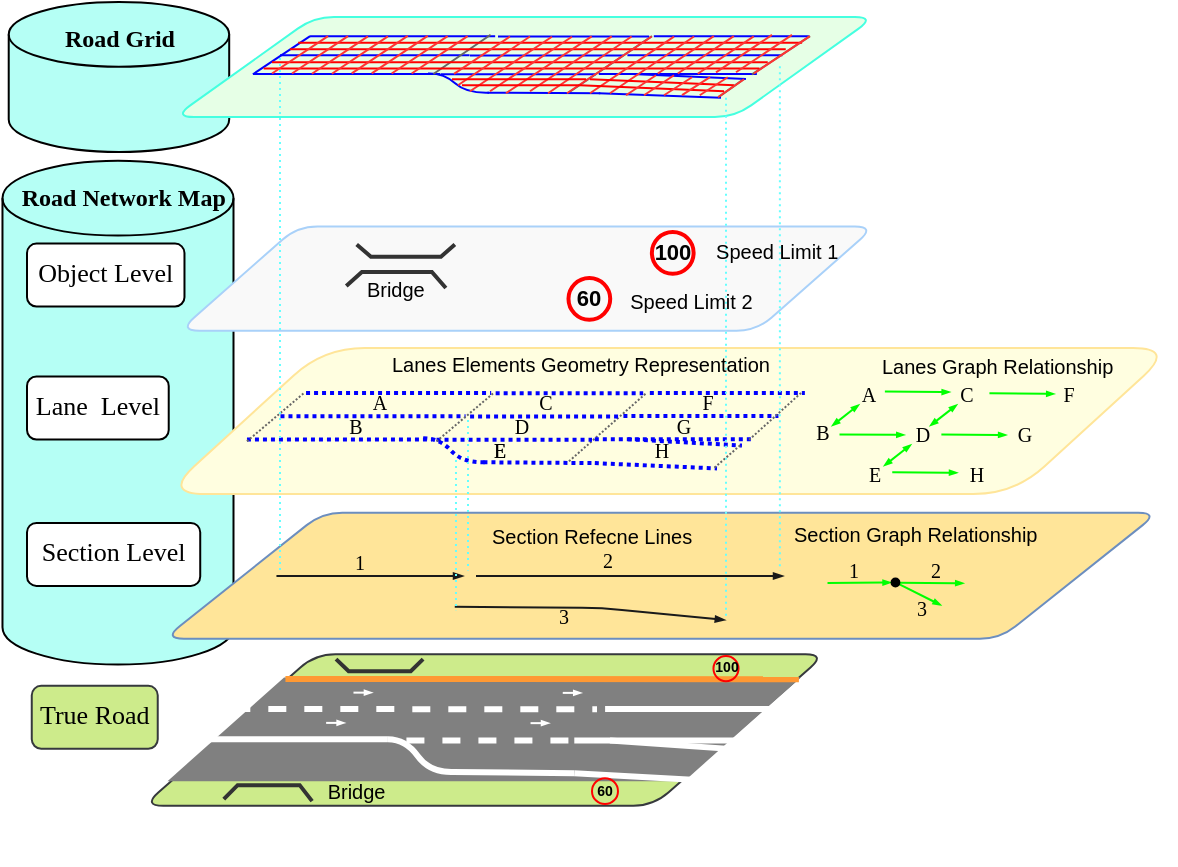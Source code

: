 <mxfile version="13.7.2" type="github">
  <diagram id="C5RBs43oDa-KdzZeNtuy" name="Page-1">
    <mxGraphModel dx="738" dy="375" grid="1" gridSize="7.874" guides="1" tooltips="1" connect="1" arrows="1" fold="1" page="1" pageScale="1" pageWidth="850" pageHeight="1100" math="0" shadow="0">
      <root>
        <mxCell id="WIyWlLk6GJQsqaUBKTNV-0" />
        <mxCell id="WIyWlLk6GJQsqaUBKTNV-1" parent="WIyWlLk6GJQsqaUBKTNV-0" />
        <mxCell id="hoXgWQwnw69QvBTEGAqw-0" value="" style="shape=cylinder3;whiteSpace=wrap;boundedLbl=1;backgroundOutline=1;size=18.724;labelBorderColor=none;shadow=0;sketch=0;fillColor=#B5FFF5;" vertex="1" parent="WIyWlLk6GJQsqaUBKTNV-1">
          <mxGeometry x="99.24" y="228.35" width="115.51" height="251.96" as="geometry" />
        </mxCell>
        <mxCell id="hoXgWQwnw69QvBTEGAqw-1" value="Road Network Map" style="text;resizable=0;autosize=1;align=center;verticalAlign=middle;points=[];fillColor=none;strokeColor=none;fontFamily=Times New Roman;labelBorderColor=none;fontStyle=1" vertex="1" parent="WIyWlLk6GJQsqaUBKTNV-1">
          <mxGeometry x="104.75" y="234.22" width="110.236" height="23.622" as="geometry" />
        </mxCell>
        <mxCell id="hoXgWQwnw69QvBTEGAqw-2" value="" style="shape=parallelogram;perimeter=parallelogramPerimeter;whiteSpace=wrap;fixedSize=1;fontFamily=Times New Roman;size=59.094;labelBorderColor=none;rounded=1;fillColor=#F9F9F9;strokeColor=#A9D1F9;" vertex="1" parent="WIyWlLk6GJQsqaUBKTNV-1">
          <mxGeometry x="187.61" y="261.26" width="347.82" height="52.09" as="geometry" />
        </mxCell>
        <mxCell id="hoXgWQwnw69QvBTEGAqw-3" value="" style="shape=parallelogram;perimeter=parallelogramPerimeter;whiteSpace=wrap;fixedSize=1;fontFamily=Times New Roman;size=79.842;labelBorderColor=none;fillColor=#FFFEE0;strokeColor=#FFE599;rounded=1;arcSize=41;" vertex="1" parent="WIyWlLk6GJQsqaUBKTNV-1">
          <mxGeometry x="180" y="322" width="505.04" height="73" as="geometry" />
        </mxCell>
        <mxCell id="hoXgWQwnw69QvBTEGAqw-6" value="" style="shape=cylinder3;whiteSpace=wrap;boundedLbl=1;backgroundOutline=1;size=16.2;fillColor=#B5FFF5;labelBorderColor=none;shadow=0;sketch=0;" vertex="1" parent="WIyWlLk6GJQsqaUBKTNV-1">
          <mxGeometry x="102.36" y="149" width="110.24" height="75" as="geometry" />
        </mxCell>
        <mxCell id="hoXgWQwnw69QvBTEGAqw-7" value="Road Grid" style="text;resizable=0;autosize=1;align=center;verticalAlign=middle;points=[];fillColor=none;strokeColor=none;fontFamily=Times New Roman;labelBorderColor=none;fontStyle=1" vertex="1" parent="WIyWlLk6GJQsqaUBKTNV-1">
          <mxGeometry x="126.48" y="154.5" width="62.992" height="23.622" as="geometry" />
        </mxCell>
        <mxCell id="hoXgWQwnw69QvBTEGAqw-8" value="" style="shape=parallelogram;perimeter=parallelogramPerimeter;whiteSpace=wrap;fixedSize=1;fontFamily=Times New Roman;size=70.0;labelBorderColor=none;rounded=1;fillColor=#E6FFE6;strokeColor=#45FFE0;" vertex="1" parent="WIyWlLk6GJQsqaUBKTNV-1">
          <mxGeometry x="185" y="156.5" width="350.43" height="50" as="geometry" />
        </mxCell>
        <mxCell id="hoXgWQwnw69QvBTEGAqw-19" value="Section Level" style="text;resizable=0;autosize=1;align=center;verticalAlign=top;points=[];fontFamily=Times New Roman;labelBorderColor=none;rounded=1;fontSize=13;labelBackgroundColor=none;fillColor=#ffffff;strokeColor=#000000;" vertex="1" parent="WIyWlLk6GJQsqaUBKTNV-1">
          <mxGeometry x="111.5" y="409.45" width="86.614" height="31.496" as="geometry" />
        </mxCell>
        <mxCell id="hoXgWQwnw69QvBTEGAqw-20" value="Lane  Level" style="text;resizable=0;autosize=1;align=center;verticalAlign=top;points=[];fontFamily=Times New Roman;labelBorderColor=none;rounded=1;fontSize=13;strokeColor=#000000;fillColor=#ffffff;" vertex="1" parent="WIyWlLk6GJQsqaUBKTNV-1">
          <mxGeometry x="111.5" y="336.25" width="70.866" height="31.496" as="geometry" />
        </mxCell>
        <mxCell id="hoXgWQwnw69QvBTEGAqw-22" value="Object Level" style="text;resizable=0;autosize=1;align=center;verticalAlign=top;points=[];fontFamily=Times New Roman;labelBorderColor=none;rounded=1;fontSize=13;strokeColor=#000000;fillColor=#ffffff;" vertex="1" parent="WIyWlLk6GJQsqaUBKTNV-1">
          <mxGeometry x="111.5" y="269.8" width="78.74" height="31.496" as="geometry" />
        </mxCell>
        <mxCell id="hoXgWQwnw69QvBTEGAqw-24" value="100" style="ellipse;whiteSpace=wrap;aspect=fixed;rounded=1;shadow=0;sketch=0;gradientColor=#ea6b66;fillColor=none;strokeColor=#FF0000;strokeWidth=2;fontSize=11;fontStyle=1" vertex="1" parent="WIyWlLk6GJQsqaUBKTNV-1">
          <mxGeometry x="423.94" y="264" width="20.87" height="20.866" as="geometry" />
        </mxCell>
        <mxCell id="hoXgWQwnw69QvBTEGAqw-30" value="60" style="ellipse;whiteSpace=wrap;aspect=fixed;rounded=1;shadow=0;sketch=0;gradientColor=#ea6b66;fillColor=none;strokeColor=#FF0000;strokeWidth=2;fontSize=11;fontStyle=1" vertex="1" parent="WIyWlLk6GJQsqaUBKTNV-1">
          <mxGeometry x="382.24" y="287" width="20.87" height="20.866" as="geometry" />
        </mxCell>
        <mxCell id="hoXgWQwnw69QvBTEGAqw-112" value="" style="group;strokeWidth=1;dashed=1;dashPattern=1 1;" vertex="1" connectable="0" parent="WIyWlLk6GJQsqaUBKTNV-1">
          <mxGeometry x="221.47" y="344.46" width="265.748" height="37.76" as="geometry" />
        </mxCell>
        <mxCell id="hoXgWQwnw69QvBTEGAqw-103" value="" style="group;" vertex="1" connectable="0" parent="hoXgWQwnw69QvBTEGAqw-112">
          <mxGeometry width="265.748" height="37.76" as="geometry" />
        </mxCell>
        <mxCell id="hoXgWQwnw69QvBTEGAqw-78" value="" style="endArrow=none;dashed=1;strokeWidth=1;strokeColor=#666666;dashPattern=1 1;" edge="1" parent="hoXgWQwnw69QvBTEGAqw-103">
          <mxGeometry width="50" height="50" relative="1" as="geometry">
            <mxPoint x="161.026" y="34.211" as="sourcePoint" />
            <mxPoint x="199.622" y="0.132" as="targetPoint" />
          </mxGeometry>
        </mxCell>
        <mxCell id="hoXgWQwnw69QvBTEGAqw-88" value="" style="endArrow=none;dashed=1;strokeWidth=2;strokeColor=#0000FF;dashPattern=1 1;" edge="1" parent="hoXgWQwnw69QvBTEGAqw-103">
          <mxGeometry width="50" height="50" relative="1" as="geometry">
            <mxPoint x="29.555" as="sourcePoint" />
            <mxPoint x="122.114" as="targetPoint" />
          </mxGeometry>
        </mxCell>
        <mxCell id="hoXgWQwnw69QvBTEGAqw-90" value="" style="endArrow=none;dashed=1;strokeWidth=2;strokeColor=#0000FF;dashPattern=1 1;" edge="1" parent="hoXgWQwnw69QvBTEGAqw-103">
          <mxGeometry width="50" height="50" relative="1" as="geometry">
            <mxPoint x="16.766" y="11.68" as="sourcePoint" />
            <mxPoint x="109.324" y="11.68" as="targetPoint" />
          </mxGeometry>
        </mxCell>
        <mxCell id="hoXgWQwnw69QvBTEGAqw-91" value="" style="endArrow=none;dashed=1;strokeWidth=2;strokeColor=#0000FF;dashPattern=1 1;" edge="1" parent="hoXgWQwnw69QvBTEGAqw-103">
          <mxGeometry width="50" height="50" relative="1" as="geometry">
            <mxPoint x="0.003" y="23.229" as="sourcePoint" />
            <mxPoint x="92.561" y="23.229" as="targetPoint" />
          </mxGeometry>
        </mxCell>
        <mxCell id="hoXgWQwnw69QvBTEGAqw-93" value="" style="endArrow=none;dashed=1;strokeWidth=2;strokeColor=#0000FF;dashPattern=1 1;" edge="1" parent="hoXgWQwnw69QvBTEGAqw-103">
          <mxGeometry width="50" height="50" relative="1" as="geometry">
            <mxPoint x="124.359" y="0.142" as="sourcePoint" />
            <mxPoint x="198.117" y="0.142" as="targetPoint" />
          </mxGeometry>
        </mxCell>
        <mxCell id="hoXgWQwnw69QvBTEGAqw-94" value="" style="endArrow=none;dashed=1;strokeWidth=2;strokeColor=#0000FF;dashPattern=1 1;" edge="1" parent="hoXgWQwnw69QvBTEGAqw-103">
          <mxGeometry width="50" height="50" relative="1" as="geometry">
            <mxPoint x="111.57" y="11.823" as="sourcePoint" />
            <mxPoint x="186.077" y="11.823" as="targetPoint" />
          </mxGeometry>
        </mxCell>
        <mxCell id="hoXgWQwnw69QvBTEGAqw-95" value="" style="endArrow=none;dashed=1;strokeWidth=2;strokeColor=#0000FF;dashPattern=1 1;" edge="1" parent="hoXgWQwnw69QvBTEGAqw-103">
          <mxGeometry width="50" height="50" relative="1" as="geometry">
            <mxPoint x="94.807" y="23.371" as="sourcePoint" />
            <mxPoint x="172.532" y="23.371" as="targetPoint" />
          </mxGeometry>
        </mxCell>
        <mxCell id="hoXgWQwnw69QvBTEGAqw-96" value="" style="endArrow=none;exitX=0.14;exitY=0.207;exitDx=0;exitDy=0;exitPerimeter=0;strokeWidth=2;strokeColor=#0000FF;dashed=1;dashPattern=1 1;" edge="1" parent="hoXgWQwnw69QvBTEGAqw-103">
          <mxGeometry width="50" height="50" relative="1" as="geometry">
            <mxPoint x="118.256" y="34.68" as="sourcePoint" />
            <mxPoint x="174.694" y="35.094" as="targetPoint" />
            <Array as="points" />
          </mxGeometry>
        </mxCell>
        <mxCell id="hoXgWQwnw69QvBTEGAqw-97" value="" style="endArrow=none;strokeColor=#0000FF;strokeWidth=2;curved=1;dashed=1;dashPattern=1 1;" edge="1" parent="hoXgWQwnw69QvBTEGAqw-103">
          <mxGeometry width="50" height="50" relative="1" as="geometry">
            <mxPoint x="88.156" y="22.632" as="sourcePoint" />
            <mxPoint x="119.009" y="34.654" as="targetPoint" />
            <Array as="points">
              <mxPoint x="96.434" y="22.632" />
              <mxPoint x="107.721" y="35.094" />
            </Array>
          </mxGeometry>
        </mxCell>
        <mxCell id="hoXgWQwnw69QvBTEGAqw-98" value="" style="endArrow=none;exitX=0.14;exitY=0.207;exitDx=0;exitDy=0;exitPerimeter=0;entryX=0.962;entryY=0.209;entryDx=0;entryDy=0;entryPerimeter=0;strokeWidth=2;strokeColor=#0000FF;dashed=1;dashPattern=1 1;" edge="1" parent="hoXgWQwnw69QvBTEGAqw-103">
          <mxGeometry width="50" height="50" relative="1" as="geometry">
            <mxPoint x="173.942" y="23.133" as="sourcePoint" />
            <mxPoint x="252.955" y="23.133" as="targetPoint" />
            <Array as="points" />
          </mxGeometry>
        </mxCell>
        <mxCell id="hoXgWQwnw69QvBTEGAqw-99" value="" style="endArrow=none;strokeWidth=2;strokeColor=#0000FF;entryX=0.895;entryY=0.691;entryDx=0;entryDy=0;entryPerimeter=0;dashed=1;dashPattern=1 1;" edge="1" parent="hoXgWQwnw69QvBTEGAqw-103">
          <mxGeometry width="50" height="50" relative="1" as="geometry">
            <mxPoint x="190.497" y="23.145" as="sourcePoint" />
            <mxPoint x="247.511" y="26.29" as="targetPoint" />
            <Array as="points" />
          </mxGeometry>
        </mxCell>
        <mxCell id="hoXgWQwnw69QvBTEGAqw-100" value="" style="endArrow=none;strokeWidth=2;strokeColor=#0000FF;entryX=0.85;entryY=0.993;entryDx=0;entryDy=0;entryPerimeter=0;dashed=1;dashPattern=1 1;" edge="1" parent="hoXgWQwnw69QvBTEGAqw-103">
          <mxGeometry width="50" height="50" relative="1" as="geometry">
            <mxPoint x="173.942" y="35.094" as="sourcePoint" />
            <mxPoint x="235.03" y="37.76" as="targetPoint" />
            <Array as="points" />
          </mxGeometry>
        </mxCell>
        <mxCell id="hoXgWQwnw69QvBTEGAqw-101" value="" style="endArrow=none;exitX=0.14;exitY=0.207;exitDx=0;exitDy=0;exitPerimeter=0;entryX=0.962;entryY=0.209;entryDx=0;entryDy=0;entryPerimeter=0;strokeWidth=2;strokeColor=#0000FF;dashed=1;dashPattern=1 1;" edge="1" parent="hoXgWQwnw69QvBTEGAqw-103">
          <mxGeometry width="50" height="50" relative="1" as="geometry">
            <mxPoint x="188.239" y="11.591" as="sourcePoint" />
            <mxPoint x="265.748" y="11.591" as="targetPoint" />
            <Array as="points" />
          </mxGeometry>
        </mxCell>
        <mxCell id="hoXgWQwnw69QvBTEGAqw-79" value="" style="endArrow=none;dashed=1;strokeWidth=1;strokeColor=#666666;dashPattern=1 1;" edge="1" parent="hoXgWQwnw69QvBTEGAqw-103">
          <mxGeometry width="50" height="50" relative="1" as="geometry">
            <mxPoint x="94.805" y="24.19" as="sourcePoint" />
            <mxPoint x="123.4" as="targetPoint" />
          </mxGeometry>
        </mxCell>
        <mxCell id="hoXgWQwnw69QvBTEGAqw-105" value="" style="endArrow=none;exitX=0.14;exitY=0.207;exitDx=0;exitDy=0;exitPerimeter=0;entryX=0.962;entryY=0.209;entryDx=0;entryDy=0;entryPerimeter=0;strokeWidth=2;strokeColor=#0000FF;dashed=1;dashPattern=1 1;" edge="1" parent="hoXgWQwnw69QvBTEGAqw-103">
          <mxGeometry width="50" height="50" relative="1" as="geometry">
            <mxPoint x="201.456" y="-0.003" as="sourcePoint" />
            <mxPoint x="278.965" y="-0.003" as="targetPoint" />
            <Array as="points" />
          </mxGeometry>
        </mxCell>
        <mxCell id="hoXgWQwnw69QvBTEGAqw-109" value="" style="endArrow=none;dashed=1;strokeWidth=1;strokeColor=#666666;dashPattern=1 1;" edge="1" parent="hoXgWQwnw69QvBTEGAqw-103">
          <mxGeometry width="50" height="50" relative="1" as="geometry">
            <mxPoint x="251.071" y="23.457" as="sourcePoint" />
            <mxPoint x="277.863" y="-0.73" as="targetPoint" />
          </mxGeometry>
        </mxCell>
        <mxCell id="hoXgWQwnw69QvBTEGAqw-114" value="" style="endArrow=none;dashed=1;strokeWidth=1;strokeColor=#666666;dashPattern=1 1;" edge="1" parent="hoXgWQwnw69QvBTEGAqw-103">
          <mxGeometry width="50" height="50" relative="1" as="geometry">
            <mxPoint x="2.842e-14" y="24.195" as="sourcePoint" />
            <mxPoint x="28.595" y="0.005" as="targetPoint" />
          </mxGeometry>
        </mxCell>
        <mxCell id="hoXgWQwnw69QvBTEGAqw-110" value="" style="endArrow=none;dashed=1;strokeWidth=1;strokeColor=#666666;dashPattern=1 1;" edge="1" parent="hoXgWQwnw69QvBTEGAqw-112">
          <mxGeometry width="50" height="50" relative="1" as="geometry">
            <mxPoint x="233.763" y="37.385" as="sourcePoint" />
            <mxPoint x="246.78" y="26.058" as="targetPoint" />
          </mxGeometry>
        </mxCell>
        <mxCell id="hoXgWQwnw69QvBTEGAqw-115" value="Lanes Elements Geometry Representation " style="text;whiteSpace=wrap;fontSize=10;" vertex="1" parent="WIyWlLk6GJQsqaUBKTNV-1">
          <mxGeometry x="292.09" y="317.84" width="196.85" height="23.62" as="geometry" />
        </mxCell>
        <mxCell id="hoXgWQwnw69QvBTEGAqw-116" value="Lanes Graph Relationship" style="text;whiteSpace=wrap;fontSize=10;" vertex="1" parent="WIyWlLk6GJQsqaUBKTNV-1">
          <mxGeometry x="537" y="319.38" width="135.04" height="23.62" as="geometry" />
        </mxCell>
        <mxCell id="hoXgWQwnw69QvBTEGAqw-129" value="" style="group;" vertex="1" connectable="0" parent="WIyWlLk6GJQsqaUBKTNV-1">
          <mxGeometry x="134.73" y="496.03" width="377.08" height="84.03" as="geometry" />
        </mxCell>
        <mxCell id="hoXgWQwnw69QvBTEGAqw-49" value="" style="shape=parallelogram;perimeter=parallelogramPerimeter;whiteSpace=wrap;fixedSize=1;fillColor=#cdeb8b;fontFamily=Times New Roman;size=86.056;labelBorderColor=none;strokeColor=#36393d;rounded=1;" vertex="1" parent="hoXgWQwnw69QvBTEGAqw-129">
          <mxGeometry x="34.914" y="-20.87" width="341.101" height="75.738" as="geometry" />
        </mxCell>
        <mxCell id="hoXgWQwnw69QvBTEGAqw-65" value="" style="shape=parallelogram;perimeter=parallelogramPerimeter;whiteSpace=wrap;fixedSize=1;fontFamily=Times New Roman;size=58.287;labelBorderColor=none;fontColor=#ffffff;fillColor=#808080;strokeColor=none;" vertex="1" parent="hoXgWQwnw69QvBTEGAqw-129">
          <mxGeometry x="47.015" y="-9.27" width="316.699" height="51.809" as="geometry" />
        </mxCell>
        <mxCell id="hoXgWQwnw69QvBTEGAqw-50" value="" style="endArrow=none;exitX=0.14;exitY=0.207;exitDx=0;exitDy=0;exitPerimeter=0;entryX=0.962;entryY=0.209;entryDx=0;entryDy=0;entryPerimeter=0;strokeWidth=3;fillColor=#ffff88;strokeColor=#FF9933;" edge="1" parent="hoXgWQwnw69QvBTEGAqw-129">
          <mxGeometry width="50" height="50" relative="1" as="geometry">
            <mxPoint x="106" y="-8.576" as="sourcePoint" />
            <mxPoint x="362.713" y="-8.456" as="targetPoint" />
            <Array as="points" />
          </mxGeometry>
        </mxCell>
        <mxCell id="hoXgWQwnw69QvBTEGAqw-52" value="" style="endArrow=none;exitX=0.14;exitY=0.207;exitDx=0;exitDy=0;exitPerimeter=0;entryX=0.962;entryY=0.209;entryDx=0;entryDy=0;entryPerimeter=0;strokeWidth=3;fillColor=#ffff88;strokeColor=#FFFFFF;dashed=1;rounded=1;" edge="1" parent="hoXgWQwnw69QvBTEGAqw-129">
          <mxGeometry width="50" height="50" relative="1" as="geometry">
            <mxPoint x="79.431" y="6.477" as="sourcePoint" />
            <mxPoint x="261.768" y="6.597" as="targetPoint" />
            <Array as="points" />
          </mxGeometry>
        </mxCell>
        <mxCell id="hoXgWQwnw69QvBTEGAqw-53" value="" style="endArrow=none;exitX=0.14;exitY=0.207;exitDx=0;exitDy=0;exitPerimeter=0;entryX=0.962;entryY=0.209;entryDx=0;entryDy=0;entryPerimeter=0;strokeWidth=3;fillColor=#ffff88;strokeColor=#FFFFFF;" edge="1" parent="hoXgWQwnw69QvBTEGAqw-129">
          <mxGeometry width="50" height="50" relative="1" as="geometry">
            <mxPoint x="65.986" y="21.539" as="sourcePoint" />
            <mxPoint x="157.228" y="21.539" as="targetPoint" />
            <Array as="points" />
          </mxGeometry>
        </mxCell>
        <mxCell id="hoXgWQwnw69QvBTEGAqw-54" value="" style="endArrow=none;exitX=0.14;exitY=0.207;exitDx=0;exitDy=0;exitPerimeter=0;strokeWidth=3;strokeColor=#FFFFFF;" edge="1" parent="hoXgWQwnw69QvBTEGAqw-129">
          <mxGeometry width="50" height="50" relative="1" as="geometry">
            <mxPoint x="189.643" y="37.975" as="sourcePoint" />
            <mxPoint x="250.422" y="38.539" as="targetPoint" />
            <Array as="points" />
          </mxGeometry>
        </mxCell>
        <mxCell id="hoXgWQwnw69QvBTEGAqw-63" value="" style="endArrow=none;strokeColor=#FFFFFF;strokeWidth=3;curved=1;endFill=0;" edge="1" parent="hoXgWQwnw69QvBTEGAqw-129">
          <mxGeometry width="50" height="50" relative="1" as="geometry">
            <mxPoint x="157.228" y="21.539" as="sourcePoint" />
            <mxPoint x="190.454" y="37.939" as="targetPoint" />
            <Array as="points">
              <mxPoint x="166.142" y="21.539" />
              <mxPoint x="178.298" y="38.539" />
            </Array>
          </mxGeometry>
        </mxCell>
        <mxCell id="hoXgWQwnw69QvBTEGAqw-64" value="" style="endArrow=none;exitX=0.14;exitY=0.207;exitDx=0;exitDy=0;exitPerimeter=0;entryX=0.962;entryY=0.209;entryDx=0;entryDy=0;entryPerimeter=0;strokeWidth=3;fillColor=#ffff88;strokeColor=#FFFFFF;dashed=1;" edge="1" parent="hoXgWQwnw69QvBTEGAqw-129">
          <mxGeometry width="50" height="50" relative="1" as="geometry">
            <mxPoint x="166.478" y="22.223" as="sourcePoint" />
            <mxPoint x="250.422" y="22.223" as="targetPoint" />
            <Array as="points" />
          </mxGeometry>
        </mxCell>
        <mxCell id="hoXgWQwnw69QvBTEGAqw-69" value="" style="endArrow=none;exitX=0.14;exitY=0.207;exitDx=0;exitDy=0;exitPerimeter=0;entryX=0.962;entryY=0.209;entryDx=0;entryDy=0;entryPerimeter=0;strokeWidth=3;fillColor=#ffff88;strokeColor=#FFFFFF;" edge="1" parent="hoXgWQwnw69QvBTEGAqw-129">
          <mxGeometry width="50" height="50" relative="1" as="geometry">
            <mxPoint x="250.422" y="22.223" as="sourcePoint" />
            <mxPoint x="335.513" y="22.223" as="targetPoint" />
            <Array as="points" />
          </mxGeometry>
        </mxCell>
        <mxCell id="hoXgWQwnw69QvBTEGAqw-70" value="" style="endArrow=none;strokeWidth=3;fillColor=#ffff88;strokeColor=#FFFFFF;entryX=0.895;entryY=0.691;entryDx=0;entryDy=0;entryPerimeter=0;" edge="1" parent="hoXgWQwnw69QvBTEGAqw-129">
          <mxGeometry width="50" height="50" relative="1" as="geometry">
            <mxPoint x="268.251" y="22.239" as="sourcePoint" />
            <mxPoint x="329.65" y="26.53" as="targetPoint" />
            <Array as="points" />
          </mxGeometry>
        </mxCell>
        <mxCell id="hoXgWQwnw69QvBTEGAqw-72" value="" style="endArrow=none;strokeWidth=3;strokeColor=#FFFFFF;entryX=0.85;entryY=0.993;entryDx=0;entryDy=0;entryPerimeter=0;" edge="1" parent="hoXgWQwnw69QvBTEGAqw-129" target="hoXgWQwnw69QvBTEGAqw-65">
          <mxGeometry width="50" height="50" relative="1" as="geometry">
            <mxPoint x="250.422" y="38.539" as="sourcePoint" />
            <mxPoint x="316.137" y="42.435" as="targetPoint" />
            <Array as="points" />
          </mxGeometry>
        </mxCell>
        <mxCell id="hoXgWQwnw69QvBTEGAqw-73" value="" style="endArrow=blockThin;strokeColor=#FFFFFF;strokeWidth=1;endFill=1;startSize=2;endSize=2;" edge="1" parent="hoXgWQwnw69QvBTEGAqw-129">
          <mxGeometry width="50" height="50" relative="1" as="geometry">
            <mxPoint x="228.542" y="13.539" as="sourcePoint" />
            <mxPoint x="238.266" y="13.539" as="targetPoint" />
          </mxGeometry>
        </mxCell>
        <mxCell id="hoXgWQwnw69QvBTEGAqw-74" value="" style="endArrow=blockThin;strokeColor=#FFFFFF;strokeWidth=1;endFill=1;startSize=2;endSize=2;" edge="1" parent="hoXgWQwnw69QvBTEGAqw-129">
          <mxGeometry width="50" height="50" relative="1" as="geometry">
            <mxPoint x="244.647" y="-1.586" as="sourcePoint" />
            <mxPoint x="254.372" y="-1.586" as="targetPoint" />
          </mxGeometry>
        </mxCell>
        <mxCell id="hoXgWQwnw69QvBTEGAqw-75" value="" style="endArrow=blockThin;strokeColor=#FFFFFF;strokeWidth=1;endFill=1;startSize=2;endSize=2;" edge="1" parent="hoXgWQwnw69QvBTEGAqw-129">
          <mxGeometry width="50" height="50" relative="1" as="geometry">
            <mxPoint x="126.331" y="13.413" as="sourcePoint" />
            <mxPoint x="136.056" y="13.413" as="targetPoint" />
          </mxGeometry>
        </mxCell>
        <mxCell id="hoXgWQwnw69QvBTEGAqw-76" value="" style="endArrow=blockThin;strokeColor=#FFFFFF;strokeWidth=1;endFill=1;startSize=2;endSize=2;" edge="1" parent="hoXgWQwnw69QvBTEGAqw-129">
          <mxGeometry width="50" height="50" relative="1" as="geometry">
            <mxPoint x="140.005" y="-1.712" as="sourcePoint" />
            <mxPoint x="149.73" y="-1.712" as="targetPoint" />
          </mxGeometry>
        </mxCell>
        <mxCell id="hoXgWQwnw69QvBTEGAqw-77" value="" style="endArrow=none;exitX=0.14;exitY=0.207;exitDx=0;exitDy=0;exitPerimeter=0;entryX=0.962;entryY=0.209;entryDx=0;entryDy=0;entryPerimeter=0;strokeWidth=3;fillColor=#ffff88;strokeColor=#FFFFFF;" edge="1" parent="hoXgWQwnw69QvBTEGAqw-129">
          <mxGeometry width="50" height="50" relative="1" as="geometry">
            <mxPoint x="265.819" y="6.477" as="sourcePoint" />
            <mxPoint x="349.289" y="6.477" as="targetPoint" />
            <Array as="points" />
          </mxGeometry>
        </mxCell>
        <mxCell id="hoXgWQwnw69QvBTEGAqw-130" value="True Road" style="text;resizable=0;autosize=1;align=center;verticalAlign=top;points=[];fillColor=#cdeb8b;fontFamily=Times New Roman;labelBorderColor=none;rounded=1;fontSize=13;strokeColor=#36393d;" vertex="1" parent="hoXgWQwnw69QvBTEGAqw-129">
          <mxGeometry x="-20.85" y="-5.116" width="62.992" height="31.496" as="geometry" />
        </mxCell>
        <mxCell id="hoXgWQwnw69QvBTEGAqw-131" value="100" style="ellipse;whiteSpace=wrap;aspect=fixed;rounded=1;shadow=0;sketch=0;gradientColor=#ea6b66;fillColor=none;strokeColor=#FF0000;strokeWidth=1;fontSize=7;fontStyle=1" vertex="1" parent="hoXgWQwnw69QvBTEGAqw-129">
          <mxGeometry x="319.998" y="-19.996" width="12.538" height="12.537" as="geometry" />
        </mxCell>
        <mxCell id="hoXgWQwnw69QvBTEGAqw-144" value="" style="endArrow=none;strokeWidth=2;fontSize=7;rounded=0;strokeColor=#333333;exitX=0.183;exitY=0.956;exitDx=0;exitDy=0;exitPerimeter=0;" edge="1" parent="hoXgWQwnw69QvBTEGAqw-129">
          <mxGeometry width="50" height="50" relative="1" as="geometry">
            <mxPoint x="75.165" y="51.536" as="sourcePoint" />
            <mxPoint x="119.323" y="52.538" as="targetPoint" />
            <Array as="points">
              <mxPoint x="82.076" y="44.539" />
              <mxPoint x="113.115" y="44.539" />
            </Array>
          </mxGeometry>
        </mxCell>
        <mxCell id="hoXgWQwnw69QvBTEGAqw-143" value="" style="endArrow=none;strokeWidth=2;fontSize=7;rounded=0;strokeColor=#333333;" edge="1" parent="hoXgWQwnw69QvBTEGAqw-129">
          <mxGeometry width="50" height="50" relative="1" as="geometry">
            <mxPoint x="131.283" y="-18.462" as="sourcePoint" />
            <mxPoint x="174.818" y="-18.462" as="targetPoint" />
            <Array as="points">
              <mxPoint x="137.599" y="-12.39" />
              <mxPoint x="168.638" y="-12.39" />
            </Array>
          </mxGeometry>
        </mxCell>
        <mxCell id="hoXgWQwnw69QvBTEGAqw-145" value="Bridge" style="text;fontSize=10;labelBackgroundColor=none;" vertex="1" parent="hoXgWQwnw69QvBTEGAqw-129">
          <mxGeometry x="125.109" y="35.265" width="34.914" height="31.495" as="geometry" />
        </mxCell>
        <mxCell id="hoXgWQwnw69QvBTEGAqw-132" value="60" style="ellipse;whiteSpace=wrap;aspect=fixed;rounded=1;shadow=0;sketch=0;gradientColor=#ea6b66;fillColor=none;strokeColor=#FF0000;strokeWidth=1;fontSize=7;fontStyle=1" vertex="1" parent="WIyWlLk6GJQsqaUBKTNV-1">
          <mxGeometry x="393.998" y="537.068" width="12.99" height="12.992" as="geometry" />
        </mxCell>
        <mxCell id="hoXgWQwnw69QvBTEGAqw-4" value="" style="shape=parallelogram;perimeter=parallelogramPerimeter;whiteSpace=wrap;fixedSize=1;fontFamily=Times New Roman;size=79.178;labelBorderColor=none;strokeColor=#6c8ebf;rounded=1;fillColor=#FFE599;" vertex="1" parent="WIyWlLk6GJQsqaUBKTNV-1">
          <mxGeometry x="180" y="404.35" width="497.16" height="62.99" as="geometry" />
        </mxCell>
        <mxCell id="hoXgWQwnw69QvBTEGAqw-18" value="" style="endArrow=blockThin;fontSize=14;strokeColor=#1A1A1A;strokeWidth=1;endFill=1;exitX=0.365;exitY=0.505;exitDx=0;exitDy=0;exitPerimeter=0;endSize=3;entryX=0.565;entryY=0.852;entryDx=0;entryDy=0;entryPerimeter=0;" edge="1" parent="WIyWlLk6GJQsqaUBKTNV-1" target="hoXgWQwnw69QvBTEGAqw-4">
          <mxGeometry width="50" height="50" relative="1" as="geometry">
            <mxPoint x="325.378" y="451.433" as="sourcePoint" />
            <mxPoint x="462" y="461" as="targetPoint" />
            <Array as="points">
              <mxPoint x="399" y="452" />
            </Array>
          </mxGeometry>
        </mxCell>
        <mxCell id="hoXgWQwnw69QvBTEGAqw-250" value="&lt;span style=&quot;font-family: &amp;quot;times new roman&amp;quot;; font-size: 10px; font-style: normal; font-weight: 400; letter-spacing: normal; text-indent: 0px; text-transform: none; word-spacing: 0px; display: inline; float: none;&quot;&gt;A&lt;/span&gt;" style="text;whiteSpace=wrap;html=1;fontSize=13;fontFamily=Times New Roman;align=center;verticalAlign=middle;labelBackgroundColor=none;" vertex="1" parent="WIyWlLk6GJQsqaUBKTNV-1">
          <mxGeometry x="282.04" y="344.33" width="12.3" height="7.87" as="geometry" />
        </mxCell>
        <mxCell id="hoXgWQwnw69QvBTEGAqw-251" value="&lt;span style=&quot;font-family: &amp;#34;times new roman&amp;#34; ; font-size: 10px ; font-style: normal ; font-weight: 400 ; letter-spacing: normal ; text-indent: 0px ; text-transform: none ; word-spacing: 0px ; display: inline ; float: none&quot;&gt;B&lt;/span&gt;" style="text;whiteSpace=wrap;html=1;fontSize=13;fontFamily=Times New Roman;align=center;verticalAlign=middle;labelBackgroundColor=none;" vertex="1" parent="WIyWlLk6GJQsqaUBKTNV-1">
          <mxGeometry x="269.74" y="352.88" width="12.3" height="14.87" as="geometry" />
        </mxCell>
        <mxCell id="hoXgWQwnw69QvBTEGAqw-252" value="&lt;span style=&quot;font-family: &amp;#34;times new roman&amp;#34; ; font-size: 10px ; font-style: normal ; font-weight: 400 ; letter-spacing: normal ; text-indent: 0px ; text-transform: none ; word-spacing: 0px ; display: inline ; float: none&quot;&gt;C&lt;/span&gt;" style="text;whiteSpace=wrap;html=1;fontSize=13;fontFamily=Times New Roman;align=center;verticalAlign=middle;labelBackgroundColor=none;" vertex="1" parent="WIyWlLk6GJQsqaUBKTNV-1">
          <mxGeometry x="365.234" y="344.324" width="12.3" height="7.87" as="geometry" />
        </mxCell>
        <mxCell id="hoXgWQwnw69QvBTEGAqw-253" value="&lt;span style=&quot;font-family: &amp;#34;times new roman&amp;#34; ; font-size: 10px ; font-style: normal ; font-weight: 400 ; letter-spacing: normal ; text-indent: 0px ; text-transform: none ; word-spacing: 0px ; display: inline ; float: none&quot;&gt;D&lt;/span&gt;" style="text;whiteSpace=wrap;html=1;fontSize=13;fontFamily=Times New Roman;align=center;verticalAlign=middle;labelBackgroundColor=none;" vertex="1" parent="WIyWlLk6GJQsqaUBKTNV-1">
          <mxGeometry x="352.934" y="352.874" width="12.3" height="14.87" as="geometry" />
        </mxCell>
        <mxCell id="hoXgWQwnw69QvBTEGAqw-255" value="&lt;span style=&quot;font-family: &amp;#34;times new roman&amp;#34; ; font-size: 10px ; font-style: normal ; font-weight: 400 ; letter-spacing: normal ; text-indent: 0px ; text-transform: none ; word-spacing: 0px ; display: inline ; float: none&quot;&gt;E&lt;/span&gt;" style="text;whiteSpace=wrap;html=1;fontSize=13;fontFamily=Times New Roman;align=center;verticalAlign=middle;labelBackgroundColor=none;" vertex="1" parent="WIyWlLk6GJQsqaUBKTNV-1">
          <mxGeometry x="341.998" y="364.998" width="12.3" height="14.87" as="geometry" />
        </mxCell>
        <mxCell id="hoXgWQwnw69QvBTEGAqw-256" value="&lt;span style=&quot;font-family: &amp;#34;times new roman&amp;#34; ; font-size: 10px ; font-style: normal ; font-weight: 400 ; letter-spacing: normal ; text-indent: 0px ; text-transform: none ; word-spacing: 0px ; display: inline ; float: none&quot;&gt;E&lt;/span&gt;" style="text;whiteSpace=wrap;html=1;fontSize=13;fontFamily=Times New Roman;align=center;verticalAlign=middle;labelBackgroundColor=none;" vertex="1" parent="WIyWlLk6GJQsqaUBKTNV-1">
          <mxGeometry x="341.998" y="364.998" width="12.3" height="14.87" as="geometry" />
        </mxCell>
        <mxCell id="hoXgWQwnw69QvBTEGAqw-259" value="&lt;span style=&quot;font-family: &amp;#34;times new roman&amp;#34; ; font-size: 10px ; font-style: normal ; font-weight: 400 ; letter-spacing: normal ; text-indent: 0px ; text-transform: none ; word-spacing: 0px ; display: inline ; float: none&quot;&gt;F&lt;/span&gt;" style="text;whiteSpace=wrap;html=1;fontSize=13;fontFamily=Times New Roman;align=center;verticalAlign=middle;labelBackgroundColor=none;" vertex="1" parent="WIyWlLk6GJQsqaUBKTNV-1">
          <mxGeometry x="446.238" y="343.998" width="12.3" height="7.87" as="geometry" />
        </mxCell>
        <mxCell id="hoXgWQwnw69QvBTEGAqw-260" value="&lt;span style=&quot;font-family: &amp;#34;times new roman&amp;#34; ; font-size: 10px ; font-style: normal ; font-weight: 400 ; letter-spacing: normal ; text-indent: 0px ; text-transform: none ; word-spacing: 0px ; display: inline ; float: none&quot;&gt;G&lt;/span&gt;" style="text;whiteSpace=wrap;html=1;fontSize=13;fontFamily=Times New Roman;align=center;verticalAlign=middle;labelBackgroundColor=none;" vertex="1" parent="WIyWlLk6GJQsqaUBKTNV-1">
          <mxGeometry x="433.938" y="352.548" width="12.3" height="14.87" as="geometry" />
        </mxCell>
        <mxCell id="hoXgWQwnw69QvBTEGAqw-261" value="&lt;span style=&quot;font-family: &amp;#34;times new roman&amp;#34; ; font-size: 10px ; font-style: normal ; font-weight: 400 ; letter-spacing: normal ; text-indent: 0px ; text-transform: none ; word-spacing: 0px ; display: inline ; float: none&quot;&gt;H&lt;/span&gt;" style="text;whiteSpace=wrap;html=1;fontSize=13;fontFamily=Times New Roman;align=center;verticalAlign=middle;labelBackgroundColor=none;" vertex="1" parent="WIyWlLk6GJQsqaUBKTNV-1">
          <mxGeometry x="423.002" y="364.672" width="12.3" height="14.87" as="geometry" />
        </mxCell>
        <mxCell id="hoXgWQwnw69QvBTEGAqw-288" value="" style="group" vertex="1" connectable="0" parent="WIyWlLk6GJQsqaUBKTNV-1">
          <mxGeometry x="501.06" y="340.58" width="139.86" height="49.24" as="geometry" />
        </mxCell>
        <mxCell id="hoXgWQwnw69QvBTEGAqw-263" value="&lt;span style=&quot;font-family: &amp;quot;times new roman&amp;quot;; font-size: 10px; font-style: normal; font-weight: 400; letter-spacing: normal; text-indent: 0px; text-transform: none; word-spacing: 0px; display: inline; float: none;&quot;&gt;A&lt;/span&gt;" style="text;whiteSpace=wrap;html=1;fontSize=13;fontFamily=Times New Roman;align=center;verticalAlign=middle;labelBackgroundColor=none;" vertex="1" parent="hoXgWQwnw69QvBTEGAqw-288">
          <mxGeometry x="22.687" width="16.687" height="6.424" as="geometry" />
        </mxCell>
        <mxCell id="hoXgWQwnw69QvBTEGAqw-264" value="&lt;span style=&quot;font-family: &amp;#34;times new roman&amp;#34; ; font-size: 10px ; font-style: normal ; font-weight: 400 ; letter-spacing: normal ; text-indent: 0px ; text-transform: none ; word-spacing: 0px ; display: inline ; float: none&quot;&gt;B&lt;/span&gt;" style="text;whiteSpace=wrap;html=1;fontSize=13;fontFamily=Times New Roman;align=center;verticalAlign=middle;labelBackgroundColor=none;" vertex="1" parent="hoXgWQwnw69QvBTEGAqw-288">
          <mxGeometry y="16.775" width="16.687" height="12.138" as="geometry" />
        </mxCell>
        <mxCell id="hoXgWQwnw69QvBTEGAqw-265" value="&lt;span style=&quot;font-family: &amp;#34;times new roman&amp;#34; ; font-size: 10px ; font-style: normal ; font-weight: 400 ; letter-spacing: normal ; text-indent: 0px ; text-transform: none ; word-spacing: 0px ; display: inline ; float: none&quot;&gt;C&lt;/span&gt;" style="text;whiteSpace=wrap;html=1;fontSize=13;fontFamily=Times New Roman;align=center;verticalAlign=middle;labelBackgroundColor=none;" vertex="1" parent="hoXgWQwnw69QvBTEGAqw-288">
          <mxGeometry x="72.252" y="0.264" width="16.687" height="6.424" as="geometry" />
        </mxCell>
        <mxCell id="hoXgWQwnw69QvBTEGAqw-266" value="&lt;span style=&quot;font-family: &amp;#34;times new roman&amp;#34; ; font-size: 10px ; font-style: normal ; font-weight: 400 ; letter-spacing: normal ; text-indent: 0px ; text-transform: none ; word-spacing: 0px ; display: inline ; float: none&quot;&gt;D&lt;/span&gt;" style="text;whiteSpace=wrap;html=1;fontSize=13;fontFamily=Times New Roman;align=center;verticalAlign=middle;labelBackgroundColor=none;" vertex="1" parent="hoXgWQwnw69QvBTEGAqw-288">
          <mxGeometry x="49.565" y="17.039" width="16.687" height="12.138" as="geometry" />
        </mxCell>
        <mxCell id="hoXgWQwnw69QvBTEGAqw-267" value="&lt;span style=&quot;font-family: &amp;#34;times new roman&amp;#34; ; font-size: 10px ; font-style: normal ; font-weight: 400 ; letter-spacing: normal ; text-indent: 0px ; text-transform: none ; word-spacing: 0px ; display: inline ; float: none&quot;&gt;E&lt;/span&gt;" style="text;whiteSpace=wrap;html=1;fontSize=13;fontFamily=Times New Roman;align=center;verticalAlign=middle;labelBackgroundColor=none;" vertex="1" parent="hoXgWQwnw69QvBTEGAqw-288">
          <mxGeometry x="26.371" y="37.099" width="16.687" height="12.138" as="geometry" />
        </mxCell>
        <mxCell id="hoXgWQwnw69QvBTEGAqw-268" value="&lt;span style=&quot;font-family: &amp;#34;times new roman&amp;#34; ; font-size: 10px ; font-style: normal ; font-weight: 400 ; letter-spacing: normal ; text-indent: 0px ; text-transform: none ; word-spacing: 0px ; display: inline ; float: none&quot;&gt;F&lt;/span&gt;" style="text;whiteSpace=wrap;html=1;fontSize=13;fontFamily=Times New Roman;align=center;verticalAlign=middle;labelBackgroundColor=none;" vertex="1" parent="hoXgWQwnw69QvBTEGAqw-288">
          <mxGeometry x="123.173" y="0.268" width="16.687" height="6.424" as="geometry" />
        </mxCell>
        <mxCell id="hoXgWQwnw69QvBTEGAqw-269" value="&lt;span style=&quot;font-family: &amp;#34;times new roman&amp;#34; ; font-size: 10px ; font-style: normal ; font-weight: 400 ; letter-spacing: normal ; text-indent: 0px ; text-transform: none ; word-spacing: 0px ; display: inline ; float: none&quot;&gt;G&lt;/span&gt;" style="text;whiteSpace=wrap;html=1;fontSize=13;fontFamily=Times New Roman;align=center;verticalAlign=middle;labelBackgroundColor=none;" vertex="1" parent="hoXgWQwnw69QvBTEGAqw-288">
          <mxGeometry x="100.486" y="17.042" width="16.687" height="12.138" as="geometry" />
        </mxCell>
        <mxCell id="hoXgWQwnw69QvBTEGAqw-270" value="&lt;span style=&quot;font-family: &amp;#34;times new roman&amp;#34; ; font-size: 10px ; font-style: normal ; font-weight: 400 ; letter-spacing: normal ; text-indent: 0px ; text-transform: none ; word-spacing: 0px ; display: inline ; float: none&quot;&gt;H&lt;/span&gt;" style="text;whiteSpace=wrap;html=1;fontSize=13;fontFamily=Times New Roman;align=center;verticalAlign=middle;labelBackgroundColor=none;" vertex="1" parent="hoXgWQwnw69QvBTEGAqw-288">
          <mxGeometry x="77.293" y="37.102" width="16.687" height="12.138" as="geometry" />
        </mxCell>
        <mxCell id="hoXgWQwnw69QvBTEGAqw-271" value="" style="endArrow=blockThin;html=1;strokeWidth=1;fontFamily=Times New Roman;fontSize=13;fontColor=#000000;strokeColor=#00FF00;exitX=1;exitY=0.5;exitDx=0;exitDy=0;entryX=0;entryY=0.5;entryDx=0;entryDy=0;endFill=1;jumpSize=4;endSize=2;" edge="1" parent="hoXgWQwnw69QvBTEGAqw-288" source="hoXgWQwnw69QvBTEGAqw-263" target="hoXgWQwnw69QvBTEGAqw-265">
          <mxGeometry width="50" height="50" relative="1" as="geometry">
            <mxPoint x="39.369" y="-8.199" as="sourcePoint" />
            <mxPoint x="107.202" y="-49.013" as="targetPoint" />
          </mxGeometry>
        </mxCell>
        <mxCell id="hoXgWQwnw69QvBTEGAqw-272" value="" style="endArrow=blockThin;html=1;strokeWidth=1;fontFamily=Times New Roman;fontSize=13;fontColor=#000000;strokeColor=#00FF00;exitX=1;exitY=0.5;exitDx=0;exitDy=0;entryX=0;entryY=0.5;entryDx=0;entryDy=0;endFill=1;jumpSize=4;endSize=2;" edge="1" parent="hoXgWQwnw69QvBTEGAqw-288">
          <mxGeometry width="50" height="50" relative="1" as="geometry">
            <mxPoint x="91.652" y="4.089" as="sourcePoint" />
            <mxPoint x="124.53" y="4.353" as="targetPoint" />
          </mxGeometry>
        </mxCell>
        <mxCell id="hoXgWQwnw69QvBTEGAqw-273" value="" style="endArrow=blockThin;html=1;strokeWidth=1;fontFamily=Times New Roman;fontSize=13;fontColor=#000000;strokeColor=#00FF00;exitX=1;exitY=0.5;exitDx=0;exitDy=0;entryX=0;entryY=0.5;entryDx=0;entryDy=0;endFill=1;jumpSize=4;endSize=2;" edge="1" parent="hoXgWQwnw69QvBTEGAqw-288">
          <mxGeometry width="50" height="50" relative="1" as="geometry">
            <mxPoint x="67.614" y="24.63" as="sourcePoint" />
            <mxPoint x="100.491" y="24.894" as="targetPoint" />
          </mxGeometry>
        </mxCell>
        <mxCell id="hoXgWQwnw69QvBTEGAqw-274" value="" style="endArrow=blockThin;html=1;strokeWidth=1;fontFamily=Times New Roman;fontSize=13;fontColor=#000000;strokeColor=#00FF00;exitX=1;exitY=0.5;exitDx=0;exitDy=0;entryX=0;entryY=0.5;entryDx=0;entryDy=0;endFill=1;jumpSize=4;endSize=2;" edge="1" parent="hoXgWQwnw69QvBTEGAqw-288">
          <mxGeometry width="50" height="50" relative="1" as="geometry">
            <mxPoint x="16.69" y="24.625" as="sourcePoint" />
            <mxPoint x="49.567" y="24.889" as="targetPoint" />
          </mxGeometry>
        </mxCell>
        <mxCell id="hoXgWQwnw69QvBTEGAqw-275" value="" style="endArrow=blockThin;html=1;strokeWidth=1;fontFamily=Times New Roman;fontSize=13;fontColor=#000000;strokeColor=#00FF00;exitX=1;exitY=0.5;exitDx=0;exitDy=0;entryX=0;entryY=0.5;entryDx=0;entryDy=0;endFill=1;jumpSize=4;endSize=2;" edge="1" parent="hoXgWQwnw69QvBTEGAqw-288">
          <mxGeometry width="50" height="50" relative="1" as="geometry">
            <mxPoint x="43.056" y="43.517" as="sourcePoint" />
            <mxPoint x="75.933" y="43.782" as="targetPoint" />
          </mxGeometry>
        </mxCell>
        <mxCell id="hoXgWQwnw69QvBTEGAqw-276" value="" style="endArrow=blockThin;html=1;strokeWidth=1;fontFamily=Times New Roman;fontSize=13;fontColor=#000000;strokeColor=#00FF00;exitX=0.762;exitY=0.31;exitDx=0;exitDy=0;endFill=1;jumpSize=4;endSize=2;startArrow=blockThin;startFill=1;startSize=2;exitPerimeter=0;" edge="1" parent="hoXgWQwnw69QvBTEGAqw-288" source="hoXgWQwnw69QvBTEGAqw-264">
          <mxGeometry width="50" height="50" relative="1" as="geometry">
            <mxPoint x="40.723" y="63.669" as="sourcePoint" />
            <mxPoint x="26.71" y="9.54" as="targetPoint" />
          </mxGeometry>
        </mxCell>
        <mxCell id="hoXgWQwnw69QvBTEGAqw-284" value="" style="endArrow=blockThin;html=1;strokeWidth=1;fontFamily=Times New Roman;fontSize=13;fontColor=#000000;strokeColor=#00FF00;exitX=0.762;exitY=0.31;exitDx=0;exitDy=0;endFill=1;jumpSize=4;endSize=2;startArrow=blockThin;startFill=1;startSize=2;exitPerimeter=0;" edge="1" parent="hoXgWQwnw69QvBTEGAqw-288">
          <mxGeometry width="50" height="50" relative="1" as="geometry">
            <mxPoint x="61.71" y="20.541" as="sourcePoint" />
            <mxPoint x="75.704" y="9.544" as="targetPoint" />
          </mxGeometry>
        </mxCell>
        <mxCell id="hoXgWQwnw69QvBTEGAqw-285" value="" style="endArrow=blockThin;html=1;strokeWidth=1;fontFamily=Times New Roman;fontSize=13;fontColor=#000000;strokeColor=#00FF00;exitX=0.762;exitY=0.31;exitDx=0;exitDy=0;endFill=1;jumpSize=4;endSize=2;startArrow=blockThin;startFill=1;startSize=2;exitPerimeter=0;" edge="1" parent="hoXgWQwnw69QvBTEGAqw-288">
          <mxGeometry width="50" height="50" relative="1" as="geometry">
            <mxPoint x="38.714" y="40.535" as="sourcePoint" />
            <mxPoint x="52.708" y="29.538" as="targetPoint" />
          </mxGeometry>
        </mxCell>
        <mxCell id="hoXgWQwnw69QvBTEGAqw-290" value="&lt;span style=&quot;font-family: &amp;#34;times new roman&amp;#34; ; font-size: 10px ; font-style: normal ; font-weight: 400 ; letter-spacing: normal ; text-indent: 0px ; text-transform: none ; word-spacing: 0px ; display: inline ; float: none&quot;&gt;1&lt;/span&gt;" style="text;whiteSpace=wrap;html=1;fontSize=13;fontFamily=Times New Roman;align=center;verticalAlign=middle;labelBackgroundColor=none;" vertex="1" parent="WIyWlLk6GJQsqaUBKTNV-1">
          <mxGeometry x="270" y="423.0" width="16.32" height="10.2" as="geometry" />
        </mxCell>
        <mxCell id="hoXgWQwnw69QvBTEGAqw-294" value="" style="endArrow=blockThin;html=1;strokeWidth=1;fontFamily=Times New Roman;fontSize=13;fontColor=#000000;strokeColor=#00FF00;endFill=1;jumpSize=4;endSize=2;startArrow=none;startFill=0;entryX=0;entryY=0.5;entryDx=0;entryDy=0;" edge="1" parent="WIyWlLk6GJQsqaUBKTNV-1" target="hoXgWQwnw69QvBTEGAqw-308">
          <mxGeometry width="50" height="50" relative="1" as="geometry">
            <mxPoint x="511.76" y="439.45" as="sourcePoint" />
            <mxPoint x="536.76" y="439.28" as="targetPoint" />
          </mxGeometry>
        </mxCell>
        <mxCell id="hoXgWQwnw69QvBTEGAqw-295" value="" style="endArrow=blockThin;html=1;strokeWidth=1;fontFamily=Times New Roman;fontSize=13;fontColor=#000000;strokeColor=#00FF00;exitX=1;exitY=0.5;exitDx=0;exitDy=0;entryX=0;entryY=0.5;entryDx=0;entryDy=0;endFill=1;jumpSize=4;endSize=2;startArrow=none;startFill=0;" edge="1" parent="WIyWlLk6GJQsqaUBKTNV-1">
          <mxGeometry width="50" height="50" relative="1" as="geometry">
            <mxPoint x="547.218" y="439.363" as="sourcePoint" />
            <mxPoint x="580.095" y="439.627" as="targetPoint" />
          </mxGeometry>
        </mxCell>
        <mxCell id="hoXgWQwnw69QvBTEGAqw-296" value="" style="endArrow=blockThin;html=1;strokeWidth=1;fontFamily=Times New Roman;fontSize=13;fontColor=#000000;strokeColor=#00FF00;endFill=1;jumpSize=4;endSize=2;startArrow=none;startFill=0;" edge="1" parent="WIyWlLk6GJQsqaUBKTNV-1" source="hoXgWQwnw69QvBTEGAqw-308">
          <mxGeometry width="50" height="50" relative="1" as="geometry">
            <mxPoint x="540.28" y="439.72" as="sourcePoint" />
            <mxPoint x="568.76" y="450.72" as="targetPoint" />
          </mxGeometry>
        </mxCell>
        <mxCell id="hoXgWQwnw69QvBTEGAqw-297" value="&lt;span style=&quot;font-family: &amp;#34;times new roman&amp;#34; ; font-size: 10px ; font-style: normal ; font-weight: 400 ; letter-spacing: normal ; text-indent: 0px ; text-transform: none ; word-spacing: 0px ; display: inline ; float: none&quot;&gt;1&lt;/span&gt;" style="text;whiteSpace=wrap;html=1;fontSize=13;fontFamily=Times New Roman;align=center;verticalAlign=middle;labelBackgroundColor=none;" vertex="1" parent="WIyWlLk6GJQsqaUBKTNV-1">
          <mxGeometry x="516.504" y="427.094" width="16.32" height="10.2" as="geometry" />
        </mxCell>
        <mxCell id="hoXgWQwnw69QvBTEGAqw-298" value="&lt;span style=&quot;font-family: &amp;#34;times new roman&amp;#34; ; font-size: 10px ; font-style: normal ; font-weight: 400 ; letter-spacing: normal ; text-indent: 0px ; text-transform: none ; word-spacing: 0px ; display: inline ; float: none&quot;&gt;2&lt;/span&gt;" style="text;whiteSpace=wrap;html=1;fontSize=13;fontFamily=Times New Roman;align=center;verticalAlign=middle;labelBackgroundColor=none;" vertex="1" parent="WIyWlLk6GJQsqaUBKTNV-1">
          <mxGeometry x="557.638" y="427.098" width="16.32" height="10.2" as="geometry" />
        </mxCell>
        <mxCell id="hoXgWQwnw69QvBTEGAqw-299" value="&lt;span style=&quot;font-family: &amp;#34;times new roman&amp;#34; ; font-size: 10px ; font-style: normal ; font-weight: 400 ; letter-spacing: normal ; text-indent: 0px ; text-transform: none ; word-spacing: 0px ; display: inline ; float: none&quot;&gt;3&lt;/span&gt;" style="text;whiteSpace=wrap;html=1;fontSize=13;fontFamily=Times New Roman;align=center;verticalAlign=middle;labelBackgroundColor=none;" vertex="1" parent="WIyWlLk6GJQsqaUBKTNV-1">
          <mxGeometry x="551.442" y="446.312" width="16.32" height="10.2" as="geometry" />
        </mxCell>
        <mxCell id="hoXgWQwnw69QvBTEGAqw-306" value="" style="group" vertex="1" connectable="0" parent="WIyWlLk6GJQsqaUBKTNV-1">
          <mxGeometry x="283.464" y="276.334" width="35.47" height="7.67" as="geometry" />
        </mxCell>
        <mxCell id="hoXgWQwnw69QvBTEGAqw-304" value="" style="endArrow=none;strokeWidth=2;fontSize=7;rounded=0;strokeColor=#333333;exitX=0.183;exitY=0.956;exitDx=0;exitDy=0;exitPerimeter=0;" edge="1" parent="hoXgWQwnw69QvBTEGAqw-306">
          <mxGeometry width="50" height="50" relative="1" as="geometry">
            <mxPoint x="-12.323" y="14.667" as="sourcePoint" />
            <mxPoint x="37.47" y="15.67" as="targetPoint" />
            <Array as="points">
              <mxPoint x="-4.53" y="7.67" />
              <mxPoint x="30.47" y="7.67" />
            </Array>
          </mxGeometry>
        </mxCell>
        <mxCell id="hoXgWQwnw69QvBTEGAqw-305" value="" style="endArrow=none;strokeWidth=2;fontSize=7;rounded=0;strokeColor=#333333;" edge="1" parent="hoXgWQwnw69QvBTEGAqw-306">
          <mxGeometry width="50" height="50" relative="1" as="geometry">
            <mxPoint x="-7.122" y="-6.072" as="sourcePoint" />
            <mxPoint x="41.968" y="-6.072" as="targetPoint" />
            <Array as="points">
              <mxPoint />
              <mxPoint x="35" />
            </Array>
          </mxGeometry>
        </mxCell>
        <mxCell id="hoXgWQwnw69QvBTEGAqw-307" value="" style="endArrow=blockThin;fontSize=14;strokeWidth=1;endFill=1;strokeColor=#1A1A1A;endSize=3;" edge="1" parent="WIyWlLk6GJQsqaUBKTNV-1">
          <mxGeometry width="50" height="50" relative="1" as="geometry">
            <mxPoint x="236.224" y="436" as="sourcePoint" />
            <mxPoint x="330" y="436" as="targetPoint" />
          </mxGeometry>
        </mxCell>
        <mxCell id="hoXgWQwnw69QvBTEGAqw-308" value="" style="ellipse;whiteSpace=wrap;html=1;aspect=fixed;rounded=0;shadow=0;labelBackgroundColor=none;sketch=0;strokeColor=#000000;strokeWidth=1;gradientColor=none;fontFamily=Times New Roman;fontSize=13;fontColor=#000000;align=center;fillColor=#0000000000000000000;" vertex="1" parent="WIyWlLk6GJQsqaUBKTNV-1">
          <mxGeometry x="543.76" y="437.29" width="3.937" height="3.94" as="geometry" />
        </mxCell>
        <mxCell id="hoXgWQwnw69QvBTEGAqw-312" value="Section Refecne Lines " style="text;whiteSpace=wrap;fontSize=10;" vertex="1" parent="WIyWlLk6GJQsqaUBKTNV-1">
          <mxGeometry x="341.5" y="403.72" width="121.33" height="23.62" as="geometry" />
        </mxCell>
        <mxCell id="hoXgWQwnw69QvBTEGAqw-313" value="Section Graph Relationship" style="text;whiteSpace=wrap;fontSize=10;" vertex="1" parent="WIyWlLk6GJQsqaUBKTNV-1">
          <mxGeometry x="493.13" y="403.47" width="140.29" height="23.62" as="geometry" />
        </mxCell>
        <mxCell id="hoXgWQwnw69QvBTEGAqw-315" value="&lt;span style=&quot;font-family: &amp;#34;times new roman&amp;#34; ; font-size: 10px ; font-style: normal ; font-weight: 400 ; letter-spacing: normal ; text-indent: 0px ; text-transform: none ; word-spacing: 0px ; display: inline ; float: none&quot;&gt;2&lt;/span&gt;" style="text;whiteSpace=wrap;html=1;fontSize=13;fontFamily=Times New Roman;align=center;verticalAlign=middle;labelBackgroundColor=none;" vertex="1" parent="WIyWlLk6GJQsqaUBKTNV-1">
          <mxGeometry x="394.004" y="422.004" width="16.32" height="10.2" as="geometry" />
        </mxCell>
        <mxCell id="hoXgWQwnw69QvBTEGAqw-316" value="&lt;span style=&quot;font-family: &amp;#34;times new roman&amp;#34; ; font-size: 10px ; font-style: normal ; font-weight: 400 ; letter-spacing: normal ; text-indent: 0px ; text-transform: none ; word-spacing: 0px ; display: inline ; float: none&quot;&gt;3&lt;/span&gt;" style="text;whiteSpace=wrap;html=1;fontSize=13;fontFamily=Times New Roman;align=center;verticalAlign=middle;labelBackgroundColor=none;" vertex="1" parent="WIyWlLk6GJQsqaUBKTNV-1">
          <mxGeometry x="371.998" y="449.998" width="16.32" height="10.2" as="geometry" />
        </mxCell>
        <mxCell id="hoXgWQwnw69QvBTEGAqw-321" value="" style="endArrow=blockThin;fontSize=14;strokeWidth=1;endFill=1;strokeColor=#1A1A1A;endSize=3;" edge="1" parent="WIyWlLk6GJQsqaUBKTNV-1">
          <mxGeometry width="50" height="50" relative="1" as="geometry">
            <mxPoint x="336" y="436" as="sourcePoint" />
            <mxPoint x="490" y="436" as="targetPoint" />
          </mxGeometry>
        </mxCell>
        <mxCell id="hoXgWQwnw69QvBTEGAqw-325" value="" style="line;strokeWidth=1;direction=south;html=1;rounded=1;shadow=0;labelBackgroundColor=none;sketch=0;fontFamily=Helvetica;fontSize=13;align=center;dashed=1;dashPattern=1 2;fillColor=none;strokeColor=#66FFFF;" vertex="1" parent="WIyWlLk6GJQsqaUBKTNV-1">
          <mxGeometry x="482.94" y="181.1" width="10" height="252.1" as="geometry" />
        </mxCell>
        <mxCell id="hoXgWQwnw69QvBTEGAqw-331" value="" style="line;strokeWidth=1;direction=south;html=1;rounded=1;shadow=0;labelBackgroundColor=none;sketch=0;fontFamily=Helvetica;fontSize=13;align=center;dashed=1;dashPattern=1 2;fillColor=none;strokeColor=#66FFFF;" vertex="1" parent="WIyWlLk6GJQsqaUBKTNV-1">
          <mxGeometry x="326.998" y="357.998" width="10" height="75.07" as="geometry" />
        </mxCell>
        <mxCell id="hoXgWQwnw69QvBTEGAqw-333" value="" style="line;strokeWidth=1;direction=south;html=1;rounded=1;shadow=0;labelBackgroundColor=none;sketch=0;fontFamily=Helvetica;fontSize=13;align=center;dashed=1;dashPattern=1 2;fillColor=none;strokeColor=#66FFFF;" vertex="1" parent="WIyWlLk6GJQsqaUBKTNV-1">
          <mxGeometry x="456" y="196.85" width="10" height="260.22" as="geometry" />
        </mxCell>
        <mxCell id="hoXgWQwnw69QvBTEGAqw-334" value="" style="line;strokeWidth=1;direction=south;html=1;rounded=1;shadow=0;labelBackgroundColor=none;sketch=0;fontFamily=Helvetica;fontSize=13;align=center;dashed=1;dashPattern=1 2;fillColor=none;strokeColor=#66FFFF;" vertex="1" parent="WIyWlLk6GJQsqaUBKTNV-1">
          <mxGeometry x="320.996" y="377.996" width="10" height="75.07" as="geometry" />
        </mxCell>
        <mxCell id="hoXgWQwnw69QvBTEGAqw-337" value="" style="line;strokeWidth=1;direction=south;html=1;rounded=1;shadow=0;labelBackgroundColor=none;sketch=0;fontFamily=Helvetica;fontSize=13;align=center;dashed=1;dashPattern=1 2;fillColor=none;strokeColor=#66FFFF;" vertex="1" parent="WIyWlLk6GJQsqaUBKTNV-1">
          <mxGeometry x="326.998" y="357.998" width="10" height="75.07" as="geometry" />
        </mxCell>
        <mxCell id="hoXgWQwnw69QvBTEGAqw-338" value="" style="line;strokeWidth=1;direction=south;html=1;rounded=1;shadow=0;labelBackgroundColor=none;sketch=0;fontFamily=Helvetica;fontSize=13;align=center;dashed=1;dashPattern=1 2;fillColor=none;strokeColor=#66FFFF;" vertex="1" parent="WIyWlLk6GJQsqaUBKTNV-1">
          <mxGeometry x="233" y="177" width="10" height="257.07" as="geometry" />
        </mxCell>
        <mxCell id="hoXgWQwnw69QvBTEGAqw-357" value="" style="group" vertex="1" connectable="0" parent="WIyWlLk6GJQsqaUBKTNV-1">
          <mxGeometry x="225.47" y="165.35" width="279.53" height="31.5" as="geometry" />
        </mxCell>
        <mxCell id="hoXgWQwnw69QvBTEGAqw-246" value="" style="group;" vertex="1" connectable="0" parent="hoXgWQwnw69QvBTEGAqw-357">
          <mxGeometry width="279.53" height="31.5" as="geometry" />
        </mxCell>
        <mxCell id="hoXgWQwnw69QvBTEGAqw-197" value="" style="endArrow=none;strokeWidth=1;strokeColor=#666666;" edge="1" parent="hoXgWQwnw69QvBTEGAqw-246">
          <mxGeometry width="50" height="50" relative="1" as="geometry">
            <mxPoint x="231.757" y="31.195" as="sourcePoint" />
            <mxPoint x="244.774" y="21.989" as="targetPoint" />
          </mxGeometry>
        </mxCell>
        <mxCell id="hoXgWQwnw69QvBTEGAqw-178" value="" style="endArrow=none;strokeWidth=1;strokeColor=#666666;" edge="1" parent="hoXgWQwnw69QvBTEGAqw-246">
          <mxGeometry width="50" height="50" relative="1" as="geometry">
            <mxPoint x="156.531" y="29.164" as="sourcePoint" />
            <mxPoint x="198.531" y="0.715" as="targetPoint" />
          </mxGeometry>
        </mxCell>
        <mxCell id="hoXgWQwnw69QvBTEGAqw-179" value="" style="endArrow=none;strokeWidth=1;strokeColor=#0000FF;" edge="1" parent="hoXgWQwnw69QvBTEGAqw-246">
          <mxGeometry width="50" height="50" relative="1" as="geometry">
            <mxPoint x="27.552" y="0.808" as="sourcePoint" />
            <mxPoint x="120.109" y="0.808" as="targetPoint" />
          </mxGeometry>
        </mxCell>
        <mxCell id="hoXgWQwnw69QvBTEGAqw-180" value="" style="endArrow=none;strokeWidth=1;strokeColor=#0000FF;" edge="1" parent="hoXgWQwnw69QvBTEGAqw-246">
          <mxGeometry width="50" height="50" relative="1" as="geometry">
            <mxPoint x="12.533" y="10.302" as="sourcePoint" />
            <mxPoint x="107.32" y="10.302" as="targetPoint" />
          </mxGeometry>
        </mxCell>
        <mxCell id="hoXgWQwnw69QvBTEGAqw-181" value="" style="endArrow=none;strokeWidth=1;strokeColor=#0000FF;" edge="1" parent="hoXgWQwnw69QvBTEGAqw-246">
          <mxGeometry width="50" height="50" relative="1" as="geometry">
            <mxPoint x="-1" y="19.689" as="sourcePoint" />
            <mxPoint x="92.557" y="19.689" as="targetPoint" />
          </mxGeometry>
        </mxCell>
        <mxCell id="hoXgWQwnw69QvBTEGAqw-182" value="" style="endArrow=none;strokeWidth=1;strokeColor=#0000FF;" edge="1" parent="hoXgWQwnw69QvBTEGAqw-246">
          <mxGeometry width="50" height="50" relative="1" as="geometry">
            <mxPoint x="121.532" y="0.924" as="sourcePoint" />
            <mxPoint x="197.112" y="0.924" as="targetPoint" />
          </mxGeometry>
        </mxCell>
        <mxCell id="hoXgWQwnw69QvBTEGAqw-183" value="" style="endArrow=none;strokeWidth=1;strokeColor=#0000FF;" edge="1" parent="hoXgWQwnw69QvBTEGAqw-246">
          <mxGeometry width="50" height="50" relative="1" as="geometry">
            <mxPoint x="107.532" y="10.418" as="sourcePoint" />
            <mxPoint x="184.072" y="10.418" as="targetPoint" />
          </mxGeometry>
        </mxCell>
        <mxCell id="hoXgWQwnw69QvBTEGAqw-184" value="" style="endArrow=none;strokeWidth=1;strokeColor=#0000FF;" edge="1" parent="hoXgWQwnw69QvBTEGAqw-246">
          <mxGeometry width="50" height="50" relative="1" as="geometry">
            <mxPoint x="92.803" y="19.804" as="sourcePoint" />
            <mxPoint x="170.527" y="19.804" as="targetPoint" />
          </mxGeometry>
        </mxCell>
        <mxCell id="hoXgWQwnw69QvBTEGAqw-185" value="" style="endArrow=none;exitX=0.14;exitY=0.207;exitDx=0;exitDy=0;exitPerimeter=0;strokeWidth=1;strokeColor=#0000FF;" edge="1" parent="hoXgWQwnw69QvBTEGAqw-246">
          <mxGeometry width="50" height="50" relative="1" as="geometry">
            <mxPoint x="116.252" y="28.997" as="sourcePoint" />
            <mxPoint x="172.689" y="29.333" as="targetPoint" />
            <Array as="points" />
          </mxGeometry>
        </mxCell>
        <mxCell id="hoXgWQwnw69QvBTEGAqw-186" value="" style="endArrow=none;strokeColor=#0000FF;strokeWidth=1;curved=1;" edge="1" parent="hoXgWQwnw69QvBTEGAqw-246">
          <mxGeometry width="50" height="50" relative="1" as="geometry">
            <mxPoint x="86.532" y="19.41" as="sourcePoint" />
            <mxPoint x="117.005" y="28.975" as="targetPoint" />
            <Array as="points">
              <mxPoint x="94.43" y="19.204" />
              <mxPoint x="105.717" y="29.333" />
            </Array>
          </mxGeometry>
        </mxCell>
        <mxCell id="hoXgWQwnw69QvBTEGAqw-187" value="" style="endArrow=none;exitX=0.14;exitY=0.207;exitDx=0;exitDy=0;exitPerimeter=0;entryX=0.962;entryY=0.209;entryDx=0;entryDy=0;entryPerimeter=0;strokeWidth=1;strokeColor=#0000FF;" edge="1" parent="hoXgWQwnw69QvBTEGAqw-246">
          <mxGeometry width="50" height="50" relative="1" as="geometry">
            <mxPoint x="171.937" y="19.611" as="sourcePoint" />
            <mxPoint x="250.949" y="19.611" as="targetPoint" />
            <Array as="points" />
          </mxGeometry>
        </mxCell>
        <mxCell id="hoXgWQwnw69QvBTEGAqw-188" value="" style="endArrow=none;strokeWidth=1;strokeColor=#0000FF;entryX=0.895;entryY=0.691;entryDx=0;entryDy=0;entryPerimeter=0;" edge="1" parent="hoXgWQwnw69QvBTEGAqw-246">
          <mxGeometry width="50" height="50" relative="1" as="geometry">
            <mxPoint x="188.492" y="19.621" as="sourcePoint" />
            <mxPoint x="245.506" y="22.177" as="targetPoint" />
            <Array as="points" />
          </mxGeometry>
        </mxCell>
        <mxCell id="hoXgWQwnw69QvBTEGAqw-189" value="" style="endArrow=none;strokeWidth=1;strokeColor=#0000FF;entryX=0.85;entryY=0.993;entryDx=0;entryDy=0;entryPerimeter=0;" edge="1" parent="hoXgWQwnw69QvBTEGAqw-246">
          <mxGeometry width="50" height="50" relative="1" as="geometry">
            <mxPoint x="171.937" y="29.333" as="sourcePoint" />
            <mxPoint x="233.025" y="31.5" as="targetPoint" />
            <Array as="points" />
          </mxGeometry>
        </mxCell>
        <mxCell id="hoXgWQwnw69QvBTEGAqw-190" value="" style="endArrow=none;exitX=0.14;exitY=0.207;exitDx=0;exitDy=0;exitPerimeter=0;entryX=0.962;entryY=0.209;entryDx=0;entryDy=0;entryPerimeter=0;strokeWidth=1;strokeColor=#0000FF;" edge="1" parent="hoXgWQwnw69QvBTEGAqw-246">
          <mxGeometry width="50" height="50" relative="1" as="geometry">
            <mxPoint x="186.234" y="10.229" as="sourcePoint" />
            <mxPoint x="263.742" y="10.229" as="targetPoint" />
            <Array as="points" />
          </mxGeometry>
        </mxCell>
        <mxCell id="hoXgWQwnw69QvBTEGAqw-191" value="" style="endArrow=none;strokeWidth=1;strokeColor=#0000FF;" edge="1" parent="hoXgWQwnw69QvBTEGAqw-246">
          <mxGeometry width="50" height="50" relative="1" as="geometry">
            <mxPoint x="-1.003" y="19.767" as="sourcePoint" />
            <mxPoint x="27.592" y="0.715" as="targetPoint" />
          </mxGeometry>
        </mxCell>
        <mxCell id="hoXgWQwnw69QvBTEGAqw-192" value="" style="endArrow=none;strokeWidth=1;strokeColor=#666666;" edge="1" parent="hoXgWQwnw69QvBTEGAqw-246">
          <mxGeometry width="50" height="50" relative="1" as="geometry">
            <mxPoint x="89.231" y="19.666" as="sourcePoint" />
            <mxPoint x="117.826" y="0.003" as="targetPoint" />
          </mxGeometry>
        </mxCell>
        <mxCell id="hoXgWQwnw69QvBTEGAqw-193" value="" style="endArrow=none;exitX=0.14;exitY=0.207;exitDx=0;exitDy=0;exitPerimeter=0;entryX=0.962;entryY=0.209;entryDx=0;entryDy=0;entryPerimeter=0;strokeWidth=1;strokeColor=#0000FF;" edge="1" parent="hoXgWQwnw69QvBTEGAqw-246">
          <mxGeometry width="50" height="50" relative="1" as="geometry">
            <mxPoint x="199.451" y="0.806" as="sourcePoint" />
            <mxPoint x="276.959" y="0.806" as="targetPoint" />
            <Array as="points" />
          </mxGeometry>
        </mxCell>
        <mxCell id="hoXgWQwnw69QvBTEGAqw-194" value="" style="endArrow=none;strokeWidth=1;strokeColor=#666666;" edge="1" parent="hoXgWQwnw69QvBTEGAqw-246">
          <mxGeometry width="50" height="50" relative="1" as="geometry">
            <mxPoint x="248.53" y="19.875" as="sourcePoint" />
            <mxPoint x="277.53" y="0.715" as="targetPoint" />
          </mxGeometry>
        </mxCell>
        <mxCell id="hoXgWQwnw69QvBTEGAqw-203" value="" style="line;strokeWidth=1;perimeter=backbonePerimeter;points=[];outlineConnect=0;rounded=0;shadow=0;labelBackgroundColor=none;sketch=0;fillColor=#4D4D4D;gradientColor=none;fontFamily=Times New Roman;fontSize=10;fontColor=#000000;align=left;strokeColor=#FF0000;" vertex="1" parent="hoXgWQwnw69QvBTEGAqw-246">
          <mxGeometry x="21.623" width="251.968" height="8.128" as="geometry" />
        </mxCell>
        <mxCell id="hoXgWQwnw69QvBTEGAqw-206" value="" style="line;strokeWidth=1;perimeter=backbonePerimeter;points=[];outlineConnect=0;rounded=0;shadow=0;labelBackgroundColor=none;sketch=0;fillColor=#4D4D4D;gradientColor=none;fontFamily=Times New Roman;fontSize=10;fontColor=#000000;align=left;strokeColor=#FF0000;" vertex="1" parent="hoXgWQwnw69QvBTEGAqw-246">
          <mxGeometry x="17.497" y="3.149" width="247.907" height="8.128" as="geometry" />
        </mxCell>
        <mxCell id="hoXgWQwnw69QvBTEGAqw-208" value="" style="line;strokeWidth=1;perimeter=backbonePerimeter;points=[];outlineConnect=0;rounded=0;shadow=0;labelBackgroundColor=none;sketch=0;fillColor=#4D4D4D;gradientColor=none;fontFamily=Times New Roman;fontSize=10;fontColor=#000000;align=left;strokeColor=#FF0000;" vertex="1" parent="hoXgWQwnw69QvBTEGAqw-246">
          <mxGeometry x="8.497" y="9.651" width="247.907" height="8.128" as="geometry" />
        </mxCell>
        <mxCell id="hoXgWQwnw69QvBTEGAqw-209" value="" style="line;strokeWidth=1;perimeter=backbonePerimeter;points=[];outlineConnect=0;rounded=0;shadow=0;labelBackgroundColor=none;sketch=0;fillColor=#4D4D4D;gradientColor=none;fontFamily=Times New Roman;fontSize=10;fontColor=#000000;align=left;strokeColor=#FF0000;" vertex="1" parent="hoXgWQwnw69QvBTEGAqw-246">
          <mxGeometry x="4.371" y="12.8" width="247.907" height="8.128" as="geometry" />
        </mxCell>
        <mxCell id="hoXgWQwnw69QvBTEGAqw-210" value="" style="endArrow=none;strokeWidth=1;fontFamily=Times New Roman;fontSize=10;fontColor=#000000;strokeColor=#FF3333;" edge="1" parent="hoXgWQwnw69QvBTEGAqw-246">
          <mxGeometry width="50" height="50" relative="1" as="geometry">
            <mxPoint x="18.533" y="19.41" as="sourcePoint" />
            <mxPoint x="46.532" y="0.715" as="targetPoint" />
          </mxGeometry>
        </mxCell>
        <mxCell id="hoXgWQwnw69QvBTEGAqw-211" value="" style="endArrow=none;strokeWidth=1;fontFamily=Times New Roman;fontSize=10;fontColor=#000000;strokeColor=#FF3333;" edge="1" parent="hoXgWQwnw69QvBTEGAqw-246">
          <mxGeometry width="50" height="50" relative="1" as="geometry">
            <mxPoint x="8.537" y="19.413" as="sourcePoint" />
            <mxPoint x="36.537" y="0.719" as="targetPoint" />
          </mxGeometry>
        </mxCell>
        <mxCell id="hoXgWQwnw69QvBTEGAqw-214" value="" style="endArrow=none;strokeWidth=1;fontFamily=Times New Roman;fontSize=10;fontColor=#000000;strokeColor=#FF3333;" edge="1" parent="hoXgWQwnw69QvBTEGAqw-246">
          <mxGeometry width="50" height="50" relative="1" as="geometry">
            <mxPoint x="38.487" y="19.511" as="sourcePoint" />
            <mxPoint x="66.486" y="0.816" as="targetPoint" />
          </mxGeometry>
        </mxCell>
        <mxCell id="hoXgWQwnw69QvBTEGAqw-215" value="" style="endArrow=none;strokeWidth=1;fontFamily=Times New Roman;fontSize=10;fontColor=#000000;strokeColor=#FF3333;" edge="1" parent="hoXgWQwnw69QvBTEGAqw-246">
          <mxGeometry width="50" height="50" relative="1" as="geometry">
            <mxPoint x="28.491" y="19.514" as="sourcePoint" />
            <mxPoint x="56.49" y="0.819" as="targetPoint" />
          </mxGeometry>
        </mxCell>
        <mxCell id="hoXgWQwnw69QvBTEGAqw-216" value="" style="endArrow=none;strokeWidth=1;fontFamily=Times New Roman;fontSize=10;fontColor=#000000;strokeColor=#FF3333;" edge="1" parent="hoXgWQwnw69QvBTEGAqw-246">
          <mxGeometry width="50" height="50" relative="1" as="geometry">
            <mxPoint x="58.406" y="19.308" as="sourcePoint" />
            <mxPoint x="86.406" y="0.613" as="targetPoint" />
          </mxGeometry>
        </mxCell>
        <mxCell id="hoXgWQwnw69QvBTEGAqw-217" value="" style="endArrow=none;strokeWidth=1;fontFamily=Times New Roman;fontSize=10;fontColor=#000000;strokeColor=#FF3333;" edge="1" parent="hoXgWQwnw69QvBTEGAqw-246">
          <mxGeometry width="50" height="50" relative="1" as="geometry">
            <mxPoint x="48.41" y="19.311" as="sourcePoint" />
            <mxPoint x="76.41" y="0.616" as="targetPoint" />
          </mxGeometry>
        </mxCell>
        <mxCell id="hoXgWQwnw69QvBTEGAqw-218" value="" style="endArrow=none;strokeWidth=1;fontFamily=Times New Roman;fontSize=10;fontColor=#000000;strokeColor=#FF3333;" edge="1" parent="hoXgWQwnw69QvBTEGAqw-246">
          <mxGeometry width="50" height="50" relative="1" as="geometry">
            <mxPoint x="78.36" y="19.408" as="sourcePoint" />
            <mxPoint x="106.36" y="0.714" as="targetPoint" />
          </mxGeometry>
        </mxCell>
        <mxCell id="hoXgWQwnw69QvBTEGAqw-219" value="" style="endArrow=none;strokeWidth=1;fontFamily=Times New Roman;fontSize=10;fontColor=#000000;strokeColor=#FF3333;" edge="1" parent="hoXgWQwnw69QvBTEGAqw-246">
          <mxGeometry width="50" height="50" relative="1" as="geometry">
            <mxPoint x="68.364" y="19.412" as="sourcePoint" />
            <mxPoint x="96.364" y="0.717" as="targetPoint" />
          </mxGeometry>
        </mxCell>
        <mxCell id="hoXgWQwnw69QvBTEGAqw-220" value="" style="endArrow=none;strokeWidth=1;fontFamily=Times New Roman;fontSize=10;fontColor=#000000;strokeColor=#FF3333;" edge="1" parent="hoXgWQwnw69QvBTEGAqw-246">
          <mxGeometry width="50" height="50" relative="1" as="geometry">
            <mxPoint x="101.53" y="25.26" as="sourcePoint" />
            <mxPoint x="137.525" y="0.914" as="targetPoint" />
          </mxGeometry>
        </mxCell>
        <mxCell id="hoXgWQwnw69QvBTEGAqw-221" value="" style="endArrow=none;strokeWidth=1;fontFamily=Times New Roman;fontSize=10;fontColor=#000000;strokeColor=#FF3333;" edge="1" parent="hoXgWQwnw69QvBTEGAqw-246">
          <mxGeometry width="50" height="50" relative="1" as="geometry">
            <mxPoint x="99.53" y="19.612" as="sourcePoint" />
            <mxPoint x="127.53" y="0.917" as="targetPoint" />
          </mxGeometry>
        </mxCell>
        <mxCell id="hoXgWQwnw69QvBTEGAqw-222" value="" style="endArrow=none;strokeWidth=1;fontFamily=Times New Roman;fontSize=10;fontColor=#000000;strokeColor=#FF3333;" edge="1" parent="hoXgWQwnw69QvBTEGAqw-246">
          <mxGeometry width="50" height="50" relative="1" as="geometry">
            <mxPoint x="117.53" y="28.26" as="sourcePoint" />
            <mxPoint x="158.479" y="1.014" as="targetPoint" />
          </mxGeometry>
        </mxCell>
        <mxCell id="hoXgWQwnw69QvBTEGAqw-223" value="" style="endArrow=none;strokeWidth=1;fontFamily=Times New Roman;fontSize=10;fontColor=#000000;strokeColor=#FF3333;" edge="1" parent="hoXgWQwnw69QvBTEGAqw-246">
          <mxGeometry width="50" height="50" relative="1" as="geometry">
            <mxPoint x="107.53" y="28.26" as="sourcePoint" />
            <mxPoint x="148.483" y="1.018" as="targetPoint" />
          </mxGeometry>
        </mxCell>
        <mxCell id="hoXgWQwnw69QvBTEGAqw-224" value="" style="endArrow=none;strokeWidth=1;fontFamily=Times New Roman;fontSize=10;fontColor=#000000;strokeColor=#FF3333;" edge="1" parent="hoXgWQwnw69QvBTEGAqw-246">
          <mxGeometry width="50" height="50" relative="1" as="geometry">
            <mxPoint x="137.53" y="28.26" as="sourcePoint" />
            <mxPoint x="178.399" y="0.811" as="targetPoint" />
          </mxGeometry>
        </mxCell>
        <mxCell id="hoXgWQwnw69QvBTEGAqw-225" value="" style="endArrow=none;strokeWidth=1;fontFamily=Times New Roman;fontSize=10;fontColor=#000000;strokeColor=#FF3333;" edge="1" parent="hoXgWQwnw69QvBTEGAqw-246">
          <mxGeometry width="50" height="50" relative="1" as="geometry">
            <mxPoint x="125.53" y="29.26" as="sourcePoint" />
            <mxPoint x="168.403" y="0.814" as="targetPoint" />
          </mxGeometry>
        </mxCell>
        <mxCell id="hoXgWQwnw69QvBTEGAqw-226" value="" style="endArrow=none;strokeWidth=1;fontFamily=Times New Roman;fontSize=10;fontColor=#000000;strokeColor=#FF3333;" edge="1" parent="hoXgWQwnw69QvBTEGAqw-246">
          <mxGeometry width="50" height="50" relative="1" as="geometry">
            <mxPoint x="156" y="29.26" as="sourcePoint" />
            <mxPoint x="198.353" y="0.912" as="targetPoint" />
          </mxGeometry>
        </mxCell>
        <mxCell id="hoXgWQwnw69QvBTEGAqw-227" value="" style="endArrow=none;strokeWidth=1;fontFamily=Times New Roman;fontSize=10;fontColor=#000000;strokeColor=#FF3333;" edge="1" parent="hoXgWQwnw69QvBTEGAqw-246">
          <mxGeometry width="50" height="50" relative="1" as="geometry">
            <mxPoint x="146.53" y="29.26" as="sourcePoint" />
            <mxPoint x="188.357" y="0.915" as="targetPoint" />
          </mxGeometry>
        </mxCell>
        <mxCell id="hoXgWQwnw69QvBTEGAqw-236" value="" style="endArrow=none;strokeWidth=1;fontFamily=Times New Roman;fontSize=10;fontColor=#000000;strokeColor=#FF3333;" edge="1" parent="hoXgWQwnw69QvBTEGAqw-246">
          <mxGeometry width="50" height="50" relative="1" as="geometry">
            <mxPoint x="177.53" y="29.26" as="sourcePoint" />
            <mxPoint x="219.523" y="0.92" as="targetPoint" />
          </mxGeometry>
        </mxCell>
        <mxCell id="hoXgWQwnw69QvBTEGAqw-237" value="" style="endArrow=none;strokeWidth=1;fontFamily=Times New Roman;fontSize=10;fontColor=#000000;strokeColor=#FF3333;" edge="1" parent="hoXgWQwnw69QvBTEGAqw-246">
          <mxGeometry width="50" height="50" relative="1" as="geometry">
            <mxPoint x="167.53" y="29.26" as="sourcePoint" />
            <mxPoint x="209.527" y="0.923" as="targetPoint" />
          </mxGeometry>
        </mxCell>
        <mxCell id="hoXgWQwnw69QvBTEGAqw-238" value="" style="endArrow=none;strokeWidth=1;fontFamily=Times New Roman;fontSize=10;fontColor=#000000;strokeColor=#FF3333;" edge="1" parent="hoXgWQwnw69QvBTEGAqw-246">
          <mxGeometry width="50" height="50" relative="1" as="geometry">
            <mxPoint x="211.443" y="19.412" as="sourcePoint" />
            <mxPoint x="239.442" y="0.717" as="targetPoint" />
          </mxGeometry>
        </mxCell>
        <mxCell id="hoXgWQwnw69QvBTEGAqw-239" value="" style="endArrow=none;strokeWidth=1;fontFamily=Times New Roman;fontSize=10;fontColor=#000000;strokeColor=#FF3333;" edge="1" parent="hoXgWQwnw69QvBTEGAqw-246">
          <mxGeometry width="50" height="50" relative="1" as="geometry">
            <mxPoint x="201.447" y="19.415" as="sourcePoint" />
            <mxPoint x="229.447" y="0.72" as="targetPoint" />
          </mxGeometry>
        </mxCell>
        <mxCell id="hoXgWQwnw69QvBTEGAqw-240" value="" style="endArrow=none;strokeWidth=1;fontFamily=Times New Roman;fontSize=10;fontColor=#000000;strokeColor=#FF3333;" edge="1" parent="hoXgWQwnw69QvBTEGAqw-246">
          <mxGeometry width="50" height="50" relative="1" as="geometry">
            <mxPoint x="221.401" y="19.516" as="sourcePoint" />
            <mxPoint x="249.4" y="0.821" as="targetPoint" />
          </mxGeometry>
        </mxCell>
        <mxCell id="hoXgWQwnw69QvBTEGAqw-241" value="" style="endArrow=none;strokeWidth=1;fontFamily=Times New Roman;fontSize=10;fontColor=#000000;strokeColor=#FF3333;" edge="1" parent="hoXgWQwnw69QvBTEGAqw-246">
          <mxGeometry width="50" height="50" relative="1" as="geometry">
            <mxPoint x="240.526" y="18.797" as="sourcePoint" />
            <mxPoint x="268.526" y="0.102" as="targetPoint" />
          </mxGeometry>
        </mxCell>
        <mxCell id="hoXgWQwnw69QvBTEGAqw-242" value="" style="endArrow=none;strokeWidth=1;fontFamily=Times New Roman;fontSize=10;fontColor=#000000;strokeColor=#FF3333;" edge="1" parent="hoXgWQwnw69QvBTEGAqw-246">
          <mxGeometry width="50" height="50" relative="1" as="geometry">
            <mxPoint x="230.531" y="18.801" as="sourcePoint" />
            <mxPoint x="258.53" y="0.106" as="targetPoint" />
          </mxGeometry>
        </mxCell>
        <mxCell id="hoXgWQwnw69QvBTEGAqw-244" value="" style="endArrow=none;strokeWidth=1;fontFamily=Times New Roman;fontSize=10;fontColor=#000000;strokeColor=#FF3333;" edge="1" parent="hoXgWQwnw69QvBTEGAqw-246">
          <mxGeometry width="50" height="50" relative="1" as="geometry">
            <mxPoint x="249.45" y="19.41" as="sourcePoint" />
            <mxPoint x="277.45" y="0.715" as="targetPoint" />
          </mxGeometry>
        </mxCell>
        <mxCell id="hoXgWQwnw69QvBTEGAqw-346" value="" style="endArrow=none;strokeWidth=1;strokeColor=#FF0000;" edge="1" parent="hoXgWQwnw69QvBTEGAqw-357">
          <mxGeometry width="50" height="50" relative="1" as="geometry">
            <mxPoint x="167.531" y="22.257" as="sourcePoint" />
            <mxPoint x="239.53" y="25.26" as="targetPoint" />
            <Array as="points" />
          </mxGeometry>
        </mxCell>
        <mxCell id="hoXgWQwnw69QvBTEGAqw-347" value="" style="endArrow=none;strokeWidth=1;entryX=0.85;entryY=0.993;entryDx=0;entryDy=0;entryPerimeter=0;strokeColor=#FF0000;" edge="1" parent="hoXgWQwnw69QvBTEGAqw-357">
          <mxGeometry width="50" height="50" relative="1" as="geometry">
            <mxPoint x="98.53" y="22.261" as="sourcePoint" />
            <mxPoint x="165.623" y="22.261" as="targetPoint" />
            <Array as="points" />
          </mxGeometry>
        </mxCell>
        <mxCell id="hoXgWQwnw69QvBTEGAqw-348" value="" style="endArrow=none;strokeWidth=1;strokeColor=#FF0000;" edge="1" parent="hoXgWQwnw69QvBTEGAqw-357">
          <mxGeometry width="50" height="50" relative="1" as="geometry">
            <mxPoint x="162.535" y="25.261" as="sourcePoint" />
            <mxPoint x="234.534" y="28.264" as="targetPoint" />
            <Array as="points" />
          </mxGeometry>
        </mxCell>
        <mxCell id="hoXgWQwnw69QvBTEGAqw-349" value="" style="endArrow=none;strokeWidth=1;entryX=0.85;entryY=0.993;entryDx=0;entryDy=0;entryPerimeter=0;strokeColor=#FF0000;" edge="1" parent="hoXgWQwnw69QvBTEGAqw-357">
          <mxGeometry width="50" height="50" relative="1" as="geometry">
            <mxPoint x="103.53" y="25.265" as="sourcePoint" />
            <mxPoint x="162.627" y="25.265" as="targetPoint" />
            <Array as="points" />
          </mxGeometry>
        </mxCell>
        <mxCell id="hoXgWQwnw69QvBTEGAqw-350" value="" style="endArrow=none;strokeWidth=1;fontFamily=Times New Roman;fontSize=10;fontColor=#000000;strokeColor=#FF3333;" edge="1" parent="hoXgWQwnw69QvBTEGAqw-357">
          <mxGeometry width="50" height="50" relative="1" as="geometry">
            <mxPoint x="185.53" y="30.26" as="sourcePoint" />
            <mxPoint x="200.531" y="20.264" as="targetPoint" />
          </mxGeometry>
        </mxCell>
        <mxCell id="hoXgWQwnw69QvBTEGAqw-351" value="" style="endArrow=none;strokeWidth=1;fontFamily=Times New Roman;fontSize=10;fontColor=#000000;strokeColor=#FF3333;" edge="1" parent="hoXgWQwnw69QvBTEGAqw-357">
          <mxGeometry width="50" height="50" relative="1" as="geometry">
            <mxPoint x="194.534" y="30.254" as="sourcePoint" />
            <mxPoint x="209.535" y="20.258" as="targetPoint" />
          </mxGeometry>
        </mxCell>
        <mxCell id="hoXgWQwnw69QvBTEGAqw-352" value="" style="endArrow=none;strokeWidth=1;fontFamily=Times New Roman;fontSize=10;fontColor=#000000;strokeColor=#FF3333;" edge="1" parent="hoXgWQwnw69QvBTEGAqw-357">
          <mxGeometry width="50" height="50" relative="1" as="geometry">
            <mxPoint x="204.53" y="30.26" as="sourcePoint" />
            <mxPoint x="218.529" y="21.262" as="targetPoint" />
          </mxGeometry>
        </mxCell>
        <mxCell id="hoXgWQwnw69QvBTEGAqw-353" value="" style="endArrow=none;strokeWidth=1;fontFamily=Times New Roman;fontSize=10;fontColor=#000000;strokeColor=#FF3333;" edge="1" parent="hoXgWQwnw69QvBTEGAqw-357">
          <mxGeometry width="50" height="50" relative="1" as="geometry">
            <mxPoint x="213.534" y="30.254" as="sourcePoint" />
            <mxPoint x="227.533" y="21.256" as="targetPoint" />
          </mxGeometry>
        </mxCell>
        <mxCell id="hoXgWQwnw69QvBTEGAqw-355" value="" style="endArrow=none;strokeWidth=1;fontFamily=Times New Roman;fontSize=10;fontColor=#000000;strokeColor=#FF3333;" edge="1" parent="hoXgWQwnw69QvBTEGAqw-357">
          <mxGeometry width="50" height="50" relative="1" as="geometry">
            <mxPoint x="222.408" y="30.258" as="sourcePoint" />
            <mxPoint x="236.407" y="21.26" as="targetPoint" />
          </mxGeometry>
        </mxCell>
        <mxCell id="hoXgWQwnw69QvBTEGAqw-356" value="" style="endArrow=none;strokeWidth=1;fontFamily=Times New Roman;fontSize=10;fontColor=#000000;strokeColor=#FF3333;" edge="1" parent="hoXgWQwnw69QvBTEGAqw-357">
          <mxGeometry width="50" height="50" relative="1" as="geometry">
            <mxPoint x="231.53" y="31.26" as="sourcePoint" />
            <mxPoint x="244.531" y="22.264" as="targetPoint" />
          </mxGeometry>
        </mxCell>
        <mxCell id="hoXgWQwnw69QvBTEGAqw-358" value="Bridge" style="text;fontSize=10;labelBackgroundColor=none;" vertex="1" parent="WIyWlLk6GJQsqaUBKTNV-1">
          <mxGeometry x="279.463" y="280.689" width="34.914" height="31.495" as="geometry" />
        </mxCell>
        <mxCell id="hoXgWQwnw69QvBTEGAqw-359" value="Speed Limit 1" style="text;fontSize=10;labelBackgroundColor=none;" vertex="1" parent="WIyWlLk6GJQsqaUBKTNV-1">
          <mxGeometry x="454.027" y="261.263" width="34.914" height="31.495" as="geometry" />
        </mxCell>
        <mxCell id="hoXgWQwnw69QvBTEGAqw-360" value="Speed Limit 2" style="text;fontSize=10;labelBackgroundColor=none;" vertex="1" parent="WIyWlLk6GJQsqaUBKTNV-1">
          <mxGeometry x="411.121" y="286.347" width="34.914" height="31.495" as="geometry" />
        </mxCell>
      </root>
    </mxGraphModel>
  </diagram>
</mxfile>

